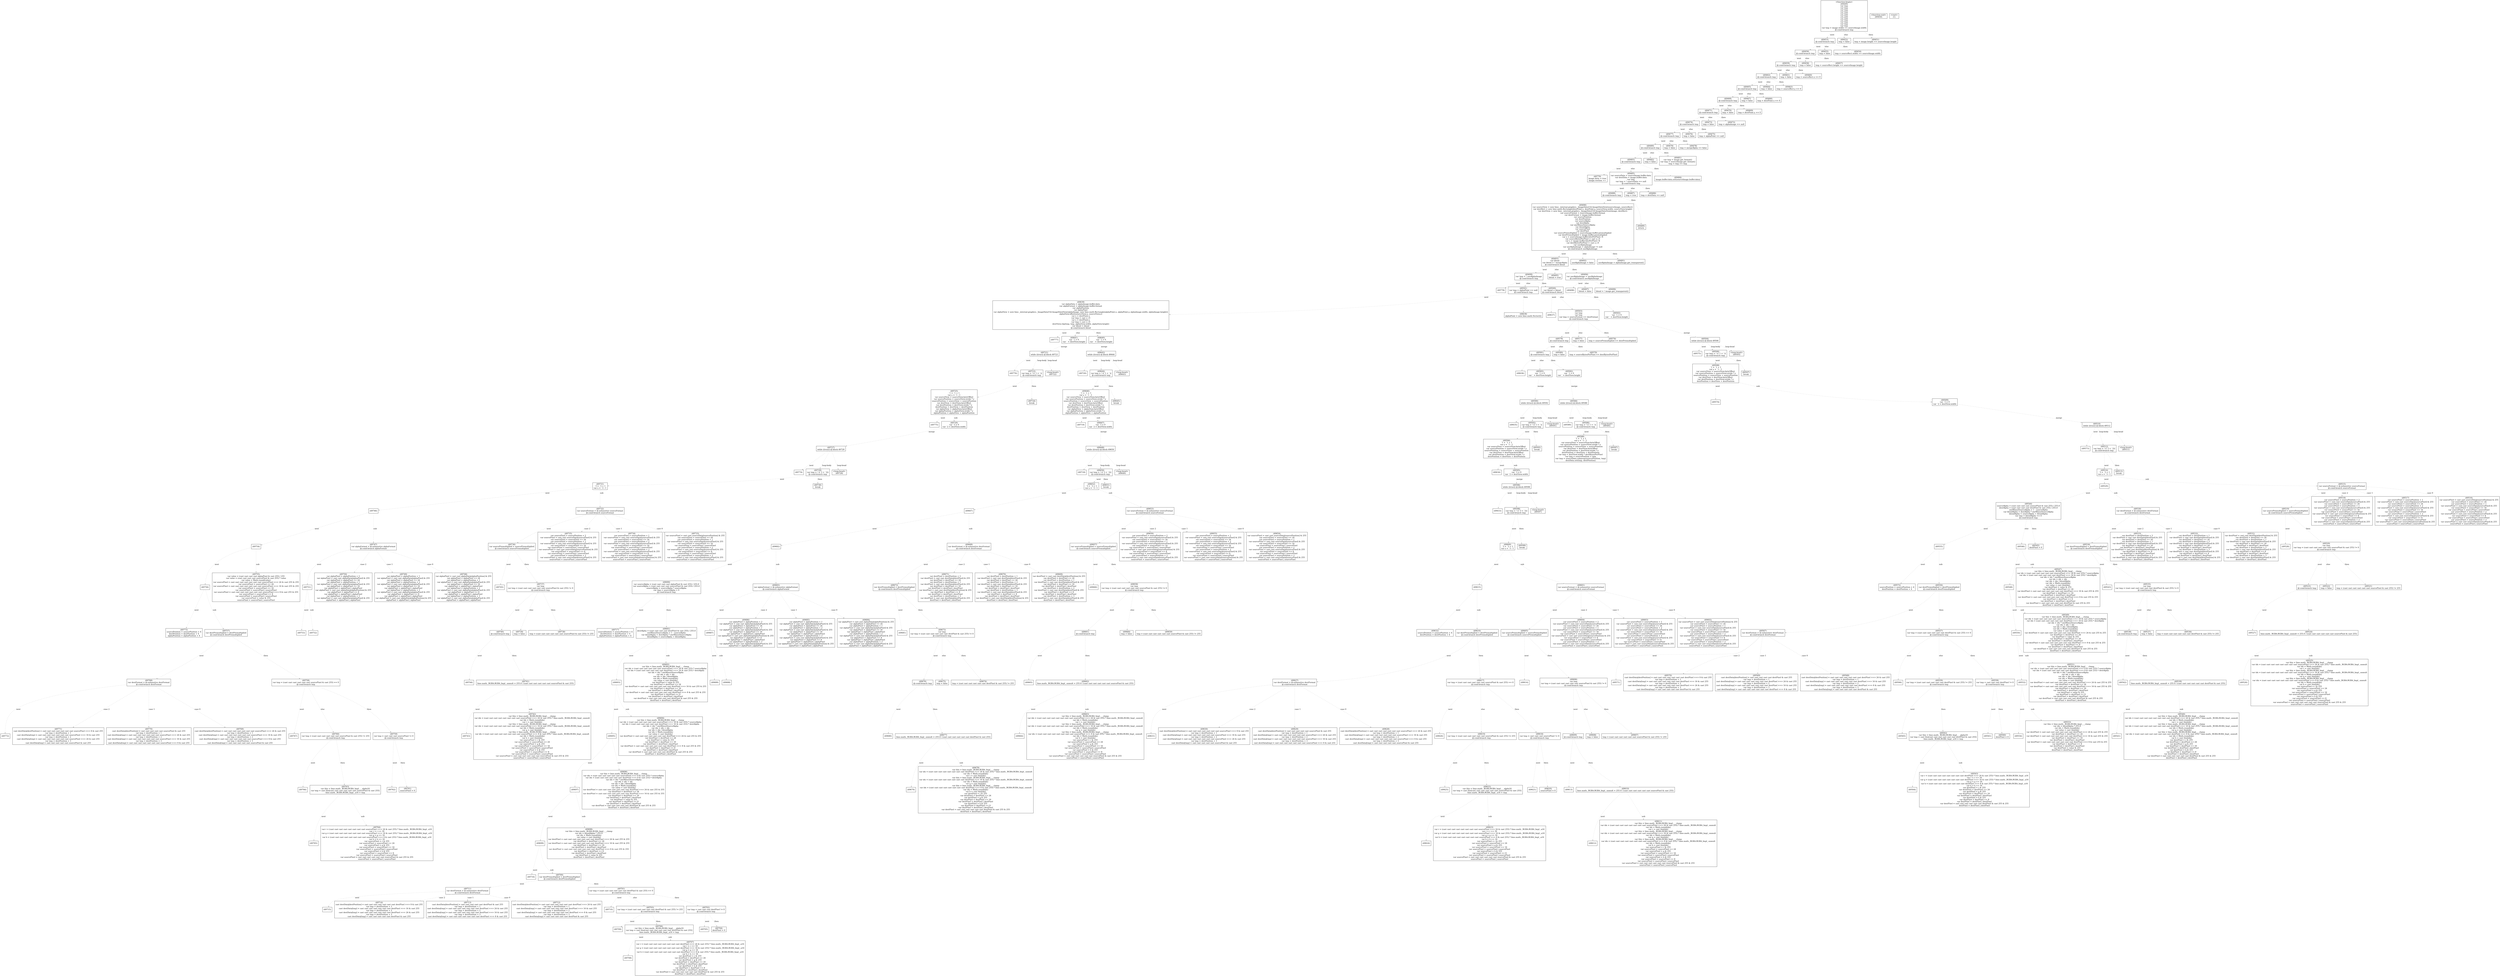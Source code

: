digraph graphname {
n49779 [shape=box,label="(49779)\nimage.dirty = true\nimage.version ++"];
n49778 [shape=box,label="(49778)"];
n49777 [shape=box,label="(49777)"];
n49776 [shape=box,label="(49776)"];
n49775 [shape=box,label="(49775)"];
n49774 [shape=box,label="(49774)"];
n49773 [shape=box,label="(49773)\nsourcePosition = sourcePosition + 4\ndestPosition = destPosition + 4\nalphaPosition = alphaPosition + 4"];
n49772 [shape=box,label="(49772)"];
n49771 [shape=box,label="(49771)\ncast destData[destPosition] = cast cast cast cast cast cast cast sourcePixel >>> 8 & cast 255\nvar tmp = destPosition + 1\ncast destData[tmp] = cast cast cast cast cast cast cast sourcePixel >>> 16 & cast 255\nvar tmp = destPosition + 2\ncast destData[tmp] = cast cast cast cast cast cast cast sourcePixel >>> 24 & cast 255\nvar tmp = destPosition + 3\ncast destData[tmp] = cast cast cast cast cast sourcePixel & cast 255"];
n49770 [shape=box,label="(49770)\ncast destData[destPosition] = cast cast cast cast cast sourcePixel & cast 255\nvar tmp = destPosition + 1\ncast destData[tmp] = cast cast cast cast cast cast cast sourcePixel >>> 24 & cast 255\nvar tmp = destPosition + 2\ncast destData[tmp] = cast cast cast cast cast cast cast sourcePixel >>> 16 & cast 255\nvar tmp = destPosition + 3\ncast destData[tmp] = cast cast cast cast cast cast cast sourcePixel >>> 8 & cast 255"];
n49769 [shape=box,label="(49769)\ncast destData[destPosition] = cast cast cast cast cast cast cast sourcePixel >>> 24 & cast 255\nvar tmp = destPosition + 1\ncast destData[tmp] = cast cast cast cast cast cast cast sourcePixel >>> 16 & cast 255\nvar tmp = destPosition + 2\ncast destData[tmp] = cast cast cast cast cast cast cast sourcePixel >>> 8 & cast 255\nvar tmp = destPosition + 3\ncast destData[tmp] = cast cast cast cast cast sourcePixel & cast 255"];
n49768 [shape=box,label="(49768)\nvar destFormat = @:exhaustive destFormat\n@:cond-branch destFormat"];
n49768 -> n49769[style="dashed",color="gray",label="case 0"];
n49768 -> n49770[style="dashed",color="gray",label="case 1"];
n49768 -> n49771[style="dashed",color="gray",label="case 2"];
n49768 -> n49772[style="dashed",color="gray",label="next"];
n49767 [shape=box,label="(49767)"];
n49766 [shape=box,label="(49766)"];
n49765 [shape=box,label="(49765)"];
n49764 [shape=box,label="(49764)\nvar r = (cast cast cast cast cast cast cast cast sourcePixel >>> 24 & cast 255) * lime.math._RGBA.RGBA_Impl_.a16\nvar r = r >> 16\nvar g = (cast cast cast cast cast cast cast cast sourcePixel >>> 16 & cast 255) * lime.math._RGBA.RGBA_Impl_.a16\nvar g = g >> 16\nvar b = (cast cast cast cast cast cast cast cast sourcePixel >>> 8 & cast 255) * lime.math._RGBA.RGBA_Impl_.a16\nvar b = b >> 16\nvar sourcePixel = r & 255\nvar sourcePixel = sourcePixel << 24\nvar sourcePixel = g & 255\nvar sourcePixel = sourcePixel << 16\nvar sourcePixel = sourcePixel | sourcePixel\nvar sourcePixel = b & 255\nvar sourcePixel = sourcePixel << 8\nvar sourcePixel = sourcePixel | sourcePixel\nvar sourcePixel = cast cast cast cast cast cast sourcePixel & cast 255 & 255\nsourcePixel = sourcePixel | sourcePixel"];
n49763 [shape=box,label="(49763)\nvar this = lime.math._RGBA.RGBA_Impl_.__alpha16\nvar tmp = cast this[cast cast cast cast cast cast sourcePixel & cast 255]\nlime.math._RGBA.RGBA_Impl_.a16 = tmp"];
n49763 -> n49764[style="dashed",color="gray",label="sub"];
n49763 -> n49765[style="dashed",color="gray",label="next"];
n49762 [shape=box,label="(49762)"];
n49761 [shape=box,label="(49761)\nsourcePixel = 0"];
n49760 [shape=box,label="(49760)\nvar tmp = (cast cast cast cast cast cast sourcePixel & cast 255) != 255\n@:cond-branch tmp"];
n49760 -> n49763[style="dashed",color="gray",label="then"];
n49760 -> n49766[style="dashed",color="gray",label="next"];
n49759 [shape=box,label="(49759)\nvar tmp = cast cast cast sourcePixel != 0\n@:cond-branch tmp"];
n49759 -> n49761[style="dashed",color="gray",label="then"];
n49759 -> n49762[style="dashed",color="gray",label="next"];
n49758 [shape=box,label="(49758)\nvar tmp = (cast cast cast cast cast cast sourcePixel & cast 255) == 0\n@:cond-branch tmp"];
n49758 -> n49759[style="dashed",color="gray",label="then"];
n49758 -> n49760[style="dashed",color="gray",label="else"];
n49758 -> n49767[style="dashed",color="gray",label="next"];
n49757 [shape=box,label="(49757)\nvar destPremultiplied = destPremultiplied\n@:cond-branch destPremultiplied"];
n49757 -> n49758[style="dashed",color="gray",label="then"];
n49757 -> n49768[style="dashed",color="gray",label="next"];
n49756 [shape=box,label="(49756)"];
n49756 -> n49757[style="dashed",color="gray",label="sub"];
n49756 -> n49773[style="dashed",color="gray",label="next"];
n49755 [shape=box,label="(49755)\nvar value = (cast cast cast cast alphaPixel & cast 255) / 255\nvar value = (cast cast cast cast sourcePixel & cast 255) * value\nvar value = Math.round(value)\nvar sourcePixel = cast cast cast cast cast cast cast sourcePixel >>> 24 & cast 255 & 255\nvar sourcePixel = sourcePixel << 24\nvar sourcePixel = cast cast cast cast cast cast cast sourcePixel >>> 16 & cast 255 & 255\nvar sourcePixel = sourcePixel << 16\nvar sourcePixel = sourcePixel | sourcePixel\nvar sourcePixel = cast cast cast cast cast cast cast sourcePixel >>> 8 & cast 255 & 255\nvar sourcePixel = sourcePixel << 8\nvar sourcePixel = sourcePixel | sourcePixel\nvar sourcePixel = value & 255\nsourcePixel = sourcePixel | sourcePixel"];
n49754 [shape=box,label="(49754)"];
n49754 -> n49755[style="dashed",color="gray",label="sub"];
n49754 -> n49756[style="dashed",color="gray",label="next"];
n49753 [shape=box,label="(49753)"];
n49752 [shape=box,label="(49752)"];
n49751 [shape=box,label="(49751)"];
n49751 -> n49752[style="dashed",color="gray",label="sub"];
n49751 -> n49753[style="dashed",color="gray",label="next"];
n49750 [shape=box,label="(49750)\nvar alphaPixel = alphaPosition + 2\nvar alphaPixel = cast cast alphaData[alphaPixel] & 255\nvar alphaPixel = alphaPixel << 24\nvar alphaPixel = alphaPosition + 1\nvar alphaPixel = cast cast alphaData[alphaPixel] & 255\nvar alphaPixel = alphaPixel << 16\nvar alphaPixel = alphaPixel | alphaPixel\nvar alphaPixel = cast cast alphaData[alphaPosition] & 255\nvar alphaPixel = alphaPixel << 8\nvar alphaPixel = alphaPixel | alphaPixel\nvar alphaPixel = alphaPosition + 3\nvar alphaPixel = cast cast alphaData[alphaPixel] & 255\nalphaPixel = alphaPixel | alphaPixel"];
n49749 [shape=box,label="(49749)\nvar alphaPixel = alphaPosition + 1\nvar alphaPixel = cast cast alphaData[alphaPixel] & 255\nvar alphaPixel = alphaPixel << 24\nvar alphaPixel = alphaPosition + 2\nvar alphaPixel = cast cast alphaData[alphaPixel] & 255\nvar alphaPixel = alphaPixel << 16\nvar alphaPixel = alphaPixel | alphaPixel\nvar alphaPixel = alphaPosition + 3\nvar alphaPixel = cast cast alphaData[alphaPixel] & 255\nvar alphaPixel = alphaPixel << 8\nvar alphaPixel = alphaPixel | alphaPixel\nvar alphaPixel = cast cast alphaData[alphaPosition] & 255\nalphaPixel = alphaPixel | alphaPixel"];
n49748 [shape=box,label="(49748)\nvar alphaPixel = cast cast alphaData[alphaPosition] & 255\nvar alphaPixel = alphaPixel << 24\nvar alphaPixel = alphaPosition + 1\nvar alphaPixel = cast cast alphaData[alphaPixel] & 255\nvar alphaPixel = alphaPixel << 16\nvar alphaPixel = alphaPixel | alphaPixel\nvar alphaPixel = alphaPosition + 2\nvar alphaPixel = cast cast alphaData[alphaPixel] & 255\nvar alphaPixel = alphaPixel << 8\nvar alphaPixel = alphaPixel | alphaPixel\nvar alphaPixel = alphaPosition + 3\nvar alphaPixel = cast cast alphaData[alphaPixel] & 255\nalphaPixel = alphaPixel | alphaPixel"];
n49747 [shape=box,label="(49747)\nvar alphaFormat = @:exhaustive alphaFormat\n@:cond-branch alphaFormat"];
n49747 -> n49748[style="dashed",color="gray",label="case 0"];
n49747 -> n49749[style="dashed",color="gray",label="case 1"];
n49747 -> n49750[style="dashed",color="gray",label="case 2"];
n49747 -> n49751[style="dashed",color="gray",label="next"];
n49746 [shape=box,label="(49746)"];
n49746 -> n49747[style="dashed",color="gray",label="sub"];
n49746 -> n49754[style="dashed",color="gray",label="next"];
n49745 [shape=box,label="(49745)"];
n49744 [shape=box,label="(49744)"];
n49743 [shape=box,label="(49743)"];
n49742 [shape=box,label="(49742)\nvar this = lime.math._RGBA.RGBA_Impl_.__clamp\nvar idx = (cast cast cast cast cast cast cast cast sourcePixel >>> 24 & cast 255) * lime.math._RGBA.RGBA_Impl_.unmult\nvar idx = Math.round(idx)\nvar r = cast this[idx]\nvar this = lime.math._RGBA.RGBA_Impl_.__clamp\nvar idx = (cast cast cast cast cast cast cast cast sourcePixel >>> 16 & cast 255) * lime.math._RGBA.RGBA_Impl_.unmult\nvar idx = Math.round(idx)\nvar g = cast this[idx]\nvar this = lime.math._RGBA.RGBA_Impl_.__clamp\nvar idx = (cast cast cast cast cast cast cast cast sourcePixel >>> 8 & cast 255) * lime.math._RGBA.RGBA_Impl_.unmult\nvar idx = Math.round(idx)\nvar b = cast this[idx]\nvar sourcePixel = r & 255\nvar sourcePixel = sourcePixel << 24\nvar sourcePixel = g & 255\nvar sourcePixel = sourcePixel << 16\nvar sourcePixel = sourcePixel | sourcePixel\nvar sourcePixel = b & 255\nvar sourcePixel = sourcePixel << 8\nvar sourcePixel = sourcePixel | sourcePixel\nvar sourcePixel = cast cast cast cast cast cast sourcePixel & cast 255 & 255\nsourcePixel = sourcePixel | sourcePixel"];
n49741 [shape=box,label="(49741)\nlime.math._RGBA.RGBA_Impl_.unmult = 255.0 / (cast cast cast cast cast cast sourcePixel & cast 255)"];
n49741 -> n49742[style="dashed",color="gray",label="sub"];
n49741 -> n49743[style="dashed",color="gray",label="next"];
n49740 [shape=box,label="(49740)\n@:cond-branch tmp"];
n49740 -> n49741[style="dashed",color="gray",label="then"];
n49740 -> n49744[style="dashed",color="gray",label="next"];
n49739 [shape=box,label="(49739)\ntmp = false"];
n49738 [shape=box,label="(49738)\ntmp = (cast cast cast cast cast cast sourcePixel & cast 255) != 255"];
n49737 [shape=box,label="(49737)\nvar tmp\nvar tmp = (cast cast cast cast cast cast sourcePixel & cast 255) != 0\n@:cond-branch tmp"];
n49737 -> n49738[style="dashed",color="gray",label="then"];
n49737 -> n49739[style="dashed",color="gray",label="else"];
n49737 -> n49740[style="dashed",color="gray",label="next"];
n49736 [shape=box,label="(49736)\nvar sourcePremultiplied = sourcePremultiplied\n@:cond-branch sourcePremultiplied"];
n49736 -> n49737[style="dashed",color="gray",label="then"];
n49736 -> n49745[style="dashed",color="gray",label="next"];
n49735 [shape=box,label="(49735)\nvar sourcePixel = sourcePosition + 2\nvar sourcePixel = cast cast sourceData[sourcePixel] & 255\nvar sourcePixel = sourcePixel << 24\nvar sourcePixel = sourcePosition + 1\nvar sourcePixel = cast cast sourceData[sourcePixel] & 255\nvar sourcePixel = sourcePixel << 16\nvar sourcePixel = sourcePixel | sourcePixel\nvar sourcePixel = cast cast sourceData[sourcePosition] & 255\nvar sourcePixel = sourcePixel << 8\nvar sourcePixel = sourcePixel | sourcePixel\nvar sourcePixel = sourcePosition + 3\nvar sourcePixel = cast cast sourceData[sourcePixel] & 255\nsourcePixel = sourcePixel | sourcePixel"];
n49734 [shape=box,label="(49734)\nvar sourcePixel = sourcePosition + 1\nvar sourcePixel = cast cast sourceData[sourcePixel] & 255\nvar sourcePixel = sourcePixel << 24\nvar sourcePixel = sourcePosition + 2\nvar sourcePixel = cast cast sourceData[sourcePixel] & 255\nvar sourcePixel = sourcePixel << 16\nvar sourcePixel = sourcePixel | sourcePixel\nvar sourcePixel = sourcePosition + 3\nvar sourcePixel = cast cast sourceData[sourcePixel] & 255\nvar sourcePixel = sourcePixel << 8\nvar sourcePixel = sourcePixel | sourcePixel\nvar sourcePixel = cast cast sourceData[sourcePosition] & 255\nsourcePixel = sourcePixel | sourcePixel"];
n49733 [shape=box,label="(49733)\nvar sourcePixel = cast cast sourceData[sourcePosition] & 255\nvar sourcePixel = sourcePixel << 24\nvar sourcePixel = sourcePosition + 1\nvar sourcePixel = cast cast sourceData[sourcePixel] & 255\nvar sourcePixel = sourcePixel << 16\nvar sourcePixel = sourcePixel | sourcePixel\nvar sourcePixel = sourcePosition + 2\nvar sourcePixel = cast cast sourceData[sourcePixel] & 255\nvar sourcePixel = sourcePixel << 8\nvar sourcePixel = sourcePixel | sourcePixel\nvar sourcePixel = sourcePosition + 3\nvar sourcePixel = cast cast sourceData[sourcePixel] & 255\nsourcePixel = sourcePixel | sourcePixel"];
n49732 [shape=box,label="(49732)\nvar sourceFormat = @:exhaustive sourceFormat\n@:cond-branch sourceFormat"];
n49732 -> n49733[style="dashed",color="gray",label="case 0"];
n49732 -> n49734[style="dashed",color="gray",label="case 1"];
n49732 -> n49735[style="dashed",color="gray",label="case 2"];
n49732 -> n49736[style="dashed",color="gray",label="next"];
n49731 [shape=box,label="(49731)\n`3 = `3 + 1\nvar x = `3 - 1"];
n49731 -> n49732[style="dashed",color="gray",label="sub"];
n49731 -> n49746[style="dashed",color="gray",label="next"];
n49730 [shape=box,label="(49730)\nbreak"];
n49729 [shape=box,label="(49729)\nvar tmp = ! ((`3 < `2))\n@:cond-branch tmp"];
n49729 -> n49730[style="dashed",color="gray",label="then"];
n49729 -> n49731[style="dashed",color="gray",label="next"];
n49728 [shape=box,label="<loop-head>
(49728)"];
n49727 [shape=box,label="(49727)\nwhile ((true)) @:block 49729"];
n49727 -> n49728[style="dashed",color="gray",label="loop-head"];
n49727 -> n49729[style="dashed",color="gray",label="loop-body"];
n49727 -> n49774[style="dashed",color="gray",label="next"];
n49726 [shape=box,label="(49726)\nvar `3 = 0\nvar `2 = destView.width"];
n49726 -> n49727[style="dashed",color="gray",label="merge"];
n49725 [shape=box,label="(49725)\n`1 = `1 + 1\nvar y = `1 - 1\nvar sourceView = sourceView.byteOffset\nvar sourcePosition = sourceView.stride * y\nsourcePosition = sourceView + sourcePosition\nvar destView = destView.byteOffset\nvar destPosition = destView.stride * y\ndestPosition = destView + destPosition\nvar alphaView = alphaView.byteOffset\nvar alphaPosition = alphaView.stride * y\nalphaPosition = alphaView + alphaPosition"];
n49725 -> n49726[style="dashed",color="gray",label="sub"];
n49725 -> n49775[style="dashed",color="gray",label="next"];
n49724 [shape=box,label="(49724)\nbreak"];
n49723 [shape=box,label="(49723)\nvar tmp = ! ((`1 < `))\n@:cond-branch tmp"];
n49723 -> n49724[style="dashed",color="gray",label="then"];
n49723 -> n49725[style="dashed",color="gray",label="next"];
n49722 [shape=box,label="<loop-head>
(49722)"];
n49721 [shape=box,label="(49721)\nwhile ((true)) @:block 49723"];
n49721 -> n49722[style="dashed",color="gray",label="loop-head"];
n49721 -> n49723[style="dashed",color="gray",label="loop-body"];
n49721 -> n49776[style="dashed",color="gray",label="next"];
n49720 [shape=box,label="(49720)"];
n49719 [shape=box,label="(49719)"];
n49718 [shape=box,label="(49718)"];
n49717 [shape=box,label="(49717)\nsourcePosition = sourcePosition + 4\ndestPosition = destPosition + 4\nalphaPosition = alphaPosition + 4"];
n49716 [shape=box,label="(49716)"];
n49715 [shape=box,label="(49715)"];
n49714 [shape=box,label="(49714)\ncast destData[destPosition] = cast cast cast cast cast cast cast destPixel >>> 8 & cast 255\nvar tmp = destPosition + 1\ncast destData[tmp] = cast cast cast cast cast cast cast destPixel >>> 16 & cast 255\nvar tmp = destPosition + 2\ncast destData[tmp] = cast cast cast cast cast cast cast destPixel >>> 24 & cast 255\nvar tmp = destPosition + 3\ncast destData[tmp] = cast cast cast cast cast destPixel & cast 255"];
n49713 [shape=box,label="(49713)\ncast destData[destPosition] = cast cast cast cast cast destPixel & cast 255\nvar tmp = destPosition + 1\ncast destData[tmp] = cast cast cast cast cast cast cast destPixel >>> 24 & cast 255\nvar tmp = destPosition + 2\ncast destData[tmp] = cast cast cast cast cast cast cast destPixel >>> 16 & cast 255\nvar tmp = destPosition + 3\ncast destData[tmp] = cast cast cast cast cast cast cast destPixel >>> 8 & cast 255"];
n49712 [shape=box,label="(49712)\ncast destData[destPosition] = cast cast cast cast cast cast cast destPixel >>> 24 & cast 255\nvar tmp = destPosition + 1\ncast destData[tmp] = cast cast cast cast cast cast cast destPixel >>> 16 & cast 255\nvar tmp = destPosition + 2\ncast destData[tmp] = cast cast cast cast cast cast cast destPixel >>> 8 & cast 255\nvar tmp = destPosition + 3\ncast destData[tmp] = cast cast cast cast cast destPixel & cast 255"];
n49711 [shape=box,label="(49711)\nvar destFormat = @:exhaustive destFormat\n@:cond-branch destFormat"];
n49711 -> n49712[style="dashed",color="gray",label="case 0"];
n49711 -> n49713[style="dashed",color="gray",label="case 1"];
n49711 -> n49714[style="dashed",color="gray",label="case 2"];
n49711 -> n49715[style="dashed",color="gray",label="next"];
n49710 [shape=box,label="(49710)"];
n49709 [shape=box,label="(49709)"];
n49708 [shape=box,label="(49708)"];
n49707 [shape=box,label="(49707)\nvar r = (cast cast cast cast cast cast cast cast destPixel >>> 24 & cast 255) * lime.math._RGBA.RGBA_Impl_.a16\nvar r = r >> 16\nvar g = (cast cast cast cast cast cast cast cast destPixel >>> 16 & cast 255) * lime.math._RGBA.RGBA_Impl_.a16\nvar g = g >> 16\nvar b = (cast cast cast cast cast cast cast cast destPixel >>> 8 & cast 255) * lime.math._RGBA.RGBA_Impl_.a16\nvar b = b >> 16\nvar destPixel = r & 255\nvar destPixel = destPixel << 24\nvar destPixel = g & 255\nvar destPixel = destPixel << 16\nvar destPixel = destPixel | destPixel\nvar destPixel = b & 255\nvar destPixel = destPixel << 8\nvar destPixel = destPixel | destPixel\nvar destPixel = cast cast cast cast cast cast destPixel & cast 255 & 255\ndestPixel = destPixel | destPixel"];
n49706 [shape=box,label="(49706)\nvar this = lime.math._RGBA.RGBA_Impl_.__alpha16\nvar tmp = cast this[cast cast cast cast cast cast destPixel & cast 255]\nlime.math._RGBA.RGBA_Impl_.a16 = tmp"];
n49706 -> n49707[style="dashed",color="gray",label="sub"];
n49706 -> n49708[style="dashed",color="gray",label="next"];
n49705 [shape=box,label="(49705)"];
n49704 [shape=box,label="(49704)\ndestPixel = 0"];
n49703 [shape=box,label="(49703)\nvar tmp = (cast cast cast cast cast cast destPixel & cast 255) != 255\n@:cond-branch tmp"];
n49703 -> n49706[style="dashed",color="gray",label="then"];
n49703 -> n49709[style="dashed",color="gray",label="next"];
n49702 [shape=box,label="(49702)\nvar tmp = cast cast cast destPixel != 0\n@:cond-branch tmp"];
n49702 -> n49704[style="dashed",color="gray",label="then"];
n49702 -> n49705[style="dashed",color="gray",label="next"];
n49701 [shape=box,label="(49701)\nvar tmp = (cast cast cast cast cast cast destPixel & cast 255) == 0\n@:cond-branch tmp"];
n49701 -> n49702[style="dashed",color="gray",label="then"];
n49701 -> n49703[style="dashed",color="gray",label="else"];
n49701 -> n49710[style="dashed",color="gray",label="next"];
n49700 [shape=box,label="(49700)\nvar destPremultiplied = destPremultiplied\n@:cond-branch destPremultiplied"];
n49700 -> n49701[style="dashed",color="gray",label="then"];
n49700 -> n49711[style="dashed",color="gray",label="next"];
n49699 [shape=box,label="(49699)"];
n49699 -> n49700[style="dashed",color="gray",label="sub"];
n49699 -> n49716[style="dashed",color="gray",label="next"];
n49698 [shape=box,label="(49698)\nvar this = lime.math._RGBA.RGBA_Impl_.__clamp\nvar idx = blendAlpha * 255.0\nvar idx = Math.round(idx)\nvar value = cast this[idx]\nvar destPixel = cast cast cast cast cast cast cast destPixel >>> 24 & cast 255 & 255\nvar destPixel = destPixel << 24\nvar destPixel = cast cast cast cast cast cast cast destPixel >>> 16 & cast 255 & 255\nvar destPixel = destPixel << 16\nvar destPixel = destPixel | destPixel\nvar destPixel = cast cast cast cast cast cast cast destPixel >>> 8 & cast 255 & 255\nvar destPixel = destPixel << 8\nvar destPixel = destPixel | destPixel\nvar destPixel = value & 255\ndestPixel = destPixel | destPixel"];
n49697 [shape=box,label="(49697)"];
n49697 -> n49698[style="dashed",color="gray",label="sub"];
n49697 -> n49699[style="dashed",color="gray",label="next"];
n49696 [shape=box,label="(49696)\nvar this = lime.math._RGBA.RGBA_Impl_.__clamp\nvar idx = (cast cast cast cast cast cast sourcePixel >>> 8 & cast 255) * sourceAlpha\nvar idx = (cast cast cast cast cast cast destPixel >>> 8 & cast 255) * destAlpha\nvar idx = idx * oneMinusSourceAlpha\nvar idx = idx + idx\nvar idx = idx / blendAlpha\nvar idx = Math.round(idx)\nvar value = cast this[idx]\nvar destPixel = cast cast cast cast cast cast cast destPixel >>> 24 & cast 255 & 255\nvar destPixel = destPixel << 24\nvar destPixel = cast cast cast cast cast cast cast destPixel >>> 16 & cast 255 & 255\nvar destPixel = destPixel << 16\nvar destPixel = destPixel | destPixel\nvar destPixel = value & 255\nvar destPixel = destPixel << 8\nvar destPixel = destPixel | destPixel\nvar destPixel = cast cast cast cast cast destPixel & cast 255 & 255\ndestPixel = destPixel | destPixel"];
n49695 [shape=box,label="(49695)"];
n49695 -> n49696[style="dashed",color="gray",label="sub"];
n49695 -> n49697[style="dashed",color="gray",label="next"];
n49694 [shape=box,label="(49694)\nvar this = lime.math._RGBA.RGBA_Impl_.__clamp\nvar idx = (cast cast cast cast cast cast sourcePixel >>> 16 & cast 255) * sourceAlpha\nvar idx = (cast cast cast cast cast cast destPixel >>> 16 & cast 255) * destAlpha\nvar idx = idx * oneMinusSourceAlpha\nvar idx = idx + idx\nvar idx = idx / blendAlpha\nvar idx = Math.round(idx)\nvar value = cast this[idx]\nvar destPixel = cast cast cast cast cast cast cast destPixel >>> 24 & cast 255 & 255\nvar destPixel = destPixel << 24\nvar destPixel = value & 255\nvar destPixel = destPixel << 16\nvar destPixel = destPixel | destPixel\nvar destPixel = cast cast cast cast cast cast cast destPixel >>> 8 & cast 255 & 255\nvar destPixel = destPixel << 8\nvar destPixel = destPixel | destPixel\nvar destPixel = cast cast cast cast cast destPixel & cast 255 & 255\ndestPixel = destPixel | destPixel"];
n49693 [shape=box,label="(49693)"];
n49693 -> n49694[style="dashed",color="gray",label="sub"];
n49693 -> n49695[style="dashed",color="gray",label="next"];
n49692 [shape=box,label="(49692)\nvar this = lime.math._RGBA.RGBA_Impl_.__clamp\nvar idx = (cast cast cast cast cast cast sourcePixel >>> 24 & cast 255) * sourceAlpha\nvar idx = (cast cast cast cast cast cast destPixel >>> 24 & cast 255) * destAlpha\nvar idx = idx * oneMinusSourceAlpha\nvar idx = idx + idx\nvar idx = idx / blendAlpha\nvar idx = Math.round(idx)\nvar value = cast this[idx]\nvar destPixel = value & 255\nvar destPixel = destPixel << 24\nvar destPixel = cast cast cast cast cast cast cast destPixel >>> 16 & cast 255 & 255\nvar destPixel = destPixel << 16\nvar destPixel = destPixel | destPixel\nvar destPixel = cast cast cast cast cast cast cast destPixel >>> 8 & cast 255 & 255\nvar destPixel = destPixel << 8\nvar destPixel = destPixel | destPixel\nvar destPixel = cast cast cast cast cast destPixel & cast 255 & 255\ndestPixel = destPixel | destPixel"];
n49691 [shape=box,label="(49691)\ndestAlpha = (cast cast cast cast destPixel & cast 255) / 255.0\noneMinusSourceAlpha = 1 - sourceAlpha\nvar blendAlpha = destAlpha * oneMinusSourceAlpha\nblendAlpha = sourceAlpha + blendAlpha"];
n49691 -> n49692[style="dashed",color="gray",label="sub"];
n49691 -> n49693[style="dashed",color="gray",label="next"];
n49690 [shape=box,label="(49690)\nvar sourceAlpha = (cast cast cast cast alphaPixel & cast 255) / 255.0\nvar sourceAlpha = (cast cast cast cast sourcePixel & cast 255) / 255.0\nsourceAlpha = sourceAlpha * sourceAlpha\nvar tmp = sourceAlpha > 0\n@:cond-branch tmp"];
n49690 -> n49691[style="dashed",color="gray",label="then"];
n49690 -> n49717[style="dashed",color="gray",label="next"];
n49689 [shape=box,label="(49689)"];
n49688 [shape=box,label="(49688)"];
n49687 [shape=box,label="(49687)"];
n49687 -> n49688[style="dashed",color="gray",label="sub"];
n49687 -> n49689[style="dashed",color="gray",label="next"];
n49686 [shape=box,label="(49686)\nvar alphaPixel = alphaPosition + 2\nvar alphaPixel = cast cast alphaData[alphaPixel] & 255\nvar alphaPixel = alphaPixel << 24\nvar alphaPixel = alphaPosition + 1\nvar alphaPixel = cast cast alphaData[alphaPixel] & 255\nvar alphaPixel = alphaPixel << 16\nvar alphaPixel = alphaPixel | alphaPixel\nvar alphaPixel = cast cast alphaData[alphaPosition] & 255\nvar alphaPixel = alphaPixel << 8\nvar alphaPixel = alphaPixel | alphaPixel\nvar alphaPixel = alphaPosition + 3\nvar alphaPixel = cast cast alphaData[alphaPixel] & 255\nalphaPixel = alphaPixel | alphaPixel"];
n49685 [shape=box,label="(49685)\nvar alphaPixel = alphaPosition + 1\nvar alphaPixel = cast cast alphaData[alphaPixel] & 255\nvar alphaPixel = alphaPixel << 24\nvar alphaPixel = alphaPosition + 2\nvar alphaPixel = cast cast alphaData[alphaPixel] & 255\nvar alphaPixel = alphaPixel << 16\nvar alphaPixel = alphaPixel | alphaPixel\nvar alphaPixel = alphaPosition + 3\nvar alphaPixel = cast cast alphaData[alphaPixel] & 255\nvar alphaPixel = alphaPixel << 8\nvar alphaPixel = alphaPixel | alphaPixel\nvar alphaPixel = cast cast alphaData[alphaPosition] & 255\nalphaPixel = alphaPixel | alphaPixel"];
n49684 [shape=box,label="(49684)\nvar alphaPixel = cast cast alphaData[alphaPosition] & 255\nvar alphaPixel = alphaPixel << 24\nvar alphaPixel = alphaPosition + 1\nvar alphaPixel = cast cast alphaData[alphaPixel] & 255\nvar alphaPixel = alphaPixel << 16\nvar alphaPixel = alphaPixel | alphaPixel\nvar alphaPixel = alphaPosition + 2\nvar alphaPixel = cast cast alphaData[alphaPixel] & 255\nvar alphaPixel = alphaPixel << 8\nvar alphaPixel = alphaPixel | alphaPixel\nvar alphaPixel = alphaPosition + 3\nvar alphaPixel = cast cast alphaData[alphaPixel] & 255\nalphaPixel = alphaPixel | alphaPixel"];
n49683 [shape=box,label="(49683)\nvar alphaFormat = @:exhaustive alphaFormat\n@:cond-branch alphaFormat"];
n49683 -> n49684[style="dashed",color="gray",label="case 0"];
n49683 -> n49685[style="dashed",color="gray",label="case 1"];
n49683 -> n49686[style="dashed",color="gray",label="case 2"];
n49683 -> n49687[style="dashed",color="gray",label="next"];
n49682 [shape=box,label="(49682)"];
n49682 -> n49683[style="dashed",color="gray",label="sub"];
n49682 -> n49690[style="dashed",color="gray",label="next"];
n49681 [shape=box,label="(49681)"];
n49680 [shape=box,label="(49680)"];
n49679 [shape=box,label="(49679)"];
n49678 [shape=box,label="(49678)\nvar this = lime.math._RGBA.RGBA_Impl_.__clamp\nvar idx = (cast cast cast cast cast cast cast cast destPixel >>> 24 & cast 255) * lime.math._RGBA.RGBA_Impl_.unmult\nvar idx = Math.round(idx)\nvar r = cast this[idx]\nvar this = lime.math._RGBA.RGBA_Impl_.__clamp\nvar idx = (cast cast cast cast cast cast cast cast destPixel >>> 16 & cast 255) * lime.math._RGBA.RGBA_Impl_.unmult\nvar idx = Math.round(idx)\nvar g = cast this[idx]\nvar this = lime.math._RGBA.RGBA_Impl_.__clamp\nvar idx = (cast cast cast cast cast cast cast cast destPixel >>> 8 & cast 255) * lime.math._RGBA.RGBA_Impl_.unmult\nvar idx = Math.round(idx)\nvar b = cast this[idx]\nvar destPixel = r & 255\nvar destPixel = destPixel << 24\nvar destPixel = g & 255\nvar destPixel = destPixel << 16\nvar destPixel = destPixel | destPixel\nvar destPixel = b & 255\nvar destPixel = destPixel << 8\nvar destPixel = destPixel | destPixel\nvar destPixel = cast cast cast cast cast cast destPixel & cast 255 & 255\ndestPixel = destPixel | destPixel"];
n49677 [shape=box,label="(49677)\nlime.math._RGBA.RGBA_Impl_.unmult = 255.0 / (cast cast cast cast cast cast destPixel & cast 255)"];
n49677 -> n49678[style="dashed",color="gray",label="sub"];
n49677 -> n49679[style="dashed",color="gray",label="next"];
n49676 [shape=box,label="(49676)\n@:cond-branch tmp"];
n49676 -> n49677[style="dashed",color="gray",label="then"];
n49676 -> n49680[style="dashed",color="gray",label="next"];
n49675 [shape=box,label="(49675)\ntmp = false"];
n49674 [shape=box,label="(49674)\ntmp = (cast cast cast cast cast cast destPixel & cast 255) != 255"];
n49673 [shape=box,label="(49673)\nvar tmp\nvar tmp = (cast cast cast cast cast cast destPixel & cast 255) != 0\n@:cond-branch tmp"];
n49673 -> n49674[style="dashed",color="gray",label="then"];
n49673 -> n49675[style="dashed",color="gray",label="else"];
n49673 -> n49676[style="dashed",color="gray",label="next"];
n49672 [shape=box,label="(49672)\nvar destPremultiplied = destPremultiplied\n@:cond-branch destPremultiplied"];
n49672 -> n49673[style="dashed",color="gray",label="then"];
n49672 -> n49681[style="dashed",color="gray",label="next"];
n49671 [shape=box,label="(49671)\nvar destPixel = destPosition + 2\nvar destPixel = cast cast destData[destPixel] & 255\nvar destPixel = destPixel << 24\nvar destPixel = destPosition + 1\nvar destPixel = cast cast destData[destPixel] & 255\nvar destPixel = destPixel << 16\nvar destPixel = destPixel | destPixel\nvar destPixel = cast cast destData[destPosition] & 255\nvar destPixel = destPixel << 8\nvar destPixel = destPixel | destPixel\nvar destPixel = destPosition + 3\nvar destPixel = cast cast destData[destPixel] & 255\ndestPixel = destPixel | destPixel"];
n49670 [shape=box,label="(49670)\nvar destPixel = destPosition + 1\nvar destPixel = cast cast destData[destPixel] & 255\nvar destPixel = destPixel << 24\nvar destPixel = destPosition + 2\nvar destPixel = cast cast destData[destPixel] & 255\nvar destPixel = destPixel << 16\nvar destPixel = destPixel | destPixel\nvar destPixel = destPosition + 3\nvar destPixel = cast cast destData[destPixel] & 255\nvar destPixel = destPixel << 8\nvar destPixel = destPixel | destPixel\nvar destPixel = cast cast destData[destPosition] & 255\ndestPixel = destPixel | destPixel"];
n49669 [shape=box,label="(49669)\nvar destPixel = cast cast destData[destPosition] & 255\nvar destPixel = destPixel << 24\nvar destPixel = destPosition + 1\nvar destPixel = cast cast destData[destPixel] & 255\nvar destPixel = destPixel << 16\nvar destPixel = destPixel | destPixel\nvar destPixel = destPosition + 2\nvar destPixel = cast cast destData[destPixel] & 255\nvar destPixel = destPixel << 8\nvar destPixel = destPixel | destPixel\nvar destPixel = destPosition + 3\nvar destPixel = cast cast destData[destPixel] & 255\ndestPixel = destPixel | destPixel"];
n49668 [shape=box,label="(49668)\nvar destFormat = @:exhaustive destFormat\n@:cond-branch destFormat"];
n49668 -> n49669[style="dashed",color="gray",label="case 0"];
n49668 -> n49670[style="dashed",color="gray",label="case 1"];
n49668 -> n49671[style="dashed",color="gray",label="case 2"];
n49668 -> n49672[style="dashed",color="gray",label="next"];
n49667 [shape=box,label="(49667)"];
n49667 -> n49668[style="dashed",color="gray",label="sub"];
n49667 -> n49682[style="dashed",color="gray",label="next"];
n49666 [shape=box,label="(49666)"];
n49665 [shape=box,label="(49665)"];
n49664 [shape=box,label="(49664)"];
n49663 [shape=box,label="(49663)\nvar this = lime.math._RGBA.RGBA_Impl_.__clamp\nvar idx = (cast cast cast cast cast cast cast cast sourcePixel >>> 24 & cast 255) * lime.math._RGBA.RGBA_Impl_.unmult\nvar idx = Math.round(idx)\nvar r = cast this[idx]\nvar this = lime.math._RGBA.RGBA_Impl_.__clamp\nvar idx = (cast cast cast cast cast cast cast cast sourcePixel >>> 16 & cast 255) * lime.math._RGBA.RGBA_Impl_.unmult\nvar idx = Math.round(idx)\nvar g = cast this[idx]\nvar this = lime.math._RGBA.RGBA_Impl_.__clamp\nvar idx = (cast cast cast cast cast cast cast cast sourcePixel >>> 8 & cast 255) * lime.math._RGBA.RGBA_Impl_.unmult\nvar idx = Math.round(idx)\nvar b = cast this[idx]\nvar sourcePixel = r & 255\nvar sourcePixel = sourcePixel << 24\nvar sourcePixel = g & 255\nvar sourcePixel = sourcePixel << 16\nvar sourcePixel = sourcePixel | sourcePixel\nvar sourcePixel = b & 255\nvar sourcePixel = sourcePixel << 8\nvar sourcePixel = sourcePixel | sourcePixel\nvar sourcePixel = cast cast cast cast cast cast sourcePixel & cast 255 & 255\nsourcePixel = sourcePixel | sourcePixel"];
n49662 [shape=box,label="(49662)\nlime.math._RGBA.RGBA_Impl_.unmult = 255.0 / (cast cast cast cast cast cast sourcePixel & cast 255)"];
n49662 -> n49663[style="dashed",color="gray",label="sub"];
n49662 -> n49664[style="dashed",color="gray",label="next"];
n49661 [shape=box,label="(49661)\n@:cond-branch tmp"];
n49661 -> n49662[style="dashed",color="gray",label="then"];
n49661 -> n49665[style="dashed",color="gray",label="next"];
n49660 [shape=box,label="(49660)\ntmp = false"];
n49659 [shape=box,label="(49659)\ntmp = (cast cast cast cast cast cast sourcePixel & cast 255) != 255"];
n49658 [shape=box,label="(49658)\nvar tmp\nvar tmp = (cast cast cast cast cast cast sourcePixel & cast 255) != 0\n@:cond-branch tmp"];
n49658 -> n49659[style="dashed",color="gray",label="then"];
n49658 -> n49660[style="dashed",color="gray",label="else"];
n49658 -> n49661[style="dashed",color="gray",label="next"];
n49657 [shape=box,label="(49657)\nvar sourcePremultiplied = sourcePremultiplied\n@:cond-branch sourcePremultiplied"];
n49657 -> n49658[style="dashed",color="gray",label="then"];
n49657 -> n49666[style="dashed",color="gray",label="next"];
n49656 [shape=box,label="(49656)\nvar sourcePixel = sourcePosition + 2\nvar sourcePixel = cast cast sourceData[sourcePixel] & 255\nvar sourcePixel = sourcePixel << 24\nvar sourcePixel = sourcePosition + 1\nvar sourcePixel = cast cast sourceData[sourcePixel] & 255\nvar sourcePixel = sourcePixel << 16\nvar sourcePixel = sourcePixel | sourcePixel\nvar sourcePixel = cast cast sourceData[sourcePosition] & 255\nvar sourcePixel = sourcePixel << 8\nvar sourcePixel = sourcePixel | sourcePixel\nvar sourcePixel = sourcePosition + 3\nvar sourcePixel = cast cast sourceData[sourcePixel] & 255\nsourcePixel = sourcePixel | sourcePixel"];
n49655 [shape=box,label="(49655)\nvar sourcePixel = sourcePosition + 1\nvar sourcePixel = cast cast sourceData[sourcePixel] & 255\nvar sourcePixel = sourcePixel << 24\nvar sourcePixel = sourcePosition + 2\nvar sourcePixel = cast cast sourceData[sourcePixel] & 255\nvar sourcePixel = sourcePixel << 16\nvar sourcePixel = sourcePixel | sourcePixel\nvar sourcePixel = sourcePosition + 3\nvar sourcePixel = cast cast sourceData[sourcePixel] & 255\nvar sourcePixel = sourcePixel << 8\nvar sourcePixel = sourcePixel | sourcePixel\nvar sourcePixel = cast cast sourceData[sourcePosition] & 255\nsourcePixel = sourcePixel | sourcePixel"];
n49654 [shape=box,label="(49654)\nvar sourcePixel = cast cast sourceData[sourcePosition] & 255\nvar sourcePixel = sourcePixel << 24\nvar sourcePixel = sourcePosition + 1\nvar sourcePixel = cast cast sourceData[sourcePixel] & 255\nvar sourcePixel = sourcePixel << 16\nvar sourcePixel = sourcePixel | sourcePixel\nvar sourcePixel = sourcePosition + 2\nvar sourcePixel = cast cast sourceData[sourcePixel] & 255\nvar sourcePixel = sourcePixel << 8\nvar sourcePixel = sourcePixel | sourcePixel\nvar sourcePixel = sourcePosition + 3\nvar sourcePixel = cast cast sourceData[sourcePixel] & 255\nsourcePixel = sourcePixel | sourcePixel"];
n49653 [shape=box,label="(49653)\nvar sourceFormat = @:exhaustive sourceFormat\n@:cond-branch sourceFormat"];
n49653 -> n49654[style="dashed",color="gray",label="case 0"];
n49653 -> n49655[style="dashed",color="gray",label="case 1"];
n49653 -> n49656[style="dashed",color="gray",label="case 2"];
n49653 -> n49657[style="dashed",color="gray",label="next"];
n49652 [shape=box,label="(49652)\n`3 = `3 + 1\nvar x = `3 - 1"];
n49652 -> n49653[style="dashed",color="gray",label="sub"];
n49652 -> n49667[style="dashed",color="gray",label="next"];
n49651 [shape=box,label="(49651)\nbreak"];
n49650 [shape=box,label="(49650)\nvar tmp = ! ((`3 < `2))\n@:cond-branch tmp"];
n49650 -> n49651[style="dashed",color="gray",label="then"];
n49650 -> n49652[style="dashed",color="gray",label="next"];
n49649 [shape=box,label="<loop-head>
(49649)"];
n49648 [shape=box,label="(49648)\nwhile ((true)) @:block 49650"];
n49648 -> n49649[style="dashed",color="gray",label="loop-head"];
n49648 -> n49650[style="dashed",color="gray",label="loop-body"];
n49648 -> n49718[style="dashed",color="gray",label="next"];
n49647 [shape=box,label="(49647)\nvar `3 = 0\nvar `2 = destView.width"];
n49647 -> n49648[style="dashed",color="gray",label="merge"];
n49646 [shape=box,label="(49646)\n`1 = `1 + 1\nvar y = `1 - 1\nvar sourceView = sourceView.byteOffset\nvar sourcePosition = sourceView.stride * y\nsourcePosition = sourceView + sourcePosition\nvar destView = destView.byteOffset\nvar destPosition = destView.stride * y\ndestPosition = destView + destPosition\nvar alphaView = alphaView.byteOffset\nvar alphaPosition = alphaView.stride * y\nalphaPosition = alphaView + alphaPosition"];
n49646 -> n49647[style="dashed",color="gray",label="sub"];
n49646 -> n49719[style="dashed",color="gray",label="next"];
n49645 [shape=box,label="(49645)\nbreak"];
n49644 [shape=box,label="(49644)\nvar tmp = ! ((`1 < `))\n@:cond-branch tmp"];
n49644 -> n49645[style="dashed",color="gray",label="then"];
n49644 -> n49646[style="dashed",color="gray",label="next"];
n49643 [shape=box,label="<loop-head>
(49643)"];
n49642 [shape=box,label="(49642)\nwhile ((true)) @:block 49644"];
n49642 -> n49643[style="dashed",color="gray",label="loop-head"];
n49642 -> n49644[style="dashed",color="gray",label="loop-body"];
n49642 -> n49720[style="dashed",color="gray",label="next"];
n49641 [shape=box,label="(49641)\nvar `1 = 0\nvar ` = destView.height"];
n49641 -> n49721[style="dashed",color="gray",label="merge"];
n49640 [shape=box,label="(49640)\nvar `1 = 0\nvar ` = destView.height"];
n49640 -> n49642[style="dashed",color="gray",label="merge"];
n49639 [shape=box,label="(49639)\nvar alphaData = alphaImage.buffer.data\nvar alphaFormat = alphaImage.buffer.format\nvar alphaPosition\nvar alphaPixel\nvar alphaView = new lime._internal.graphics._ImageDataUtil.ImageDataView(alphaImage, new lime.math.Rectangle(alphaPoint.x, alphaPoint.y, alphaImage.width, alphaImage.height))\nalphaView.offset(sourceView.x, sourceView.y)\nvar x = destPoint.x\nvar tmp = cast x | 0\nvar x = destPoint.y\nvar tmp = cast x | 0\ndestView.clip(tmp, tmp, alphaView.width, alphaView.height)\nvar blend = blend\n@:cond-branch blend"];
n49639 -> n49640[style="dashed",color="gray",label="then"];
n49639 -> n49641[style="dashed",color="gray",label="else"];
n49639 -> n49777[style="dashed",color="gray",label="next"];
n49638 [shape=box,label="(49638)\nalphaPoint = new lime.math.Vector2()"];
n49637 [shape=box,label="(49637)"];
n49636 [shape=box,label="(49636)"];
n49635 [shape=box,label="(49635)"];
n49634 [shape=box,label="(49634)"];
n49633 [shape=box,label="(49633)"];
n49632 [shape=box,label="(49632)\nsourcePosition = sourcePosition + 4\ndestPosition = destPosition + 4"];
n49631 [shape=box,label="(49631)"];
n49630 [shape=box,label="(49630)\ncast destData[destPosition] = cast cast cast cast cast cast cast sourcePixel >>> 8 & cast 255\nvar tmp = destPosition + 1\ncast destData[tmp] = cast cast cast cast cast cast cast sourcePixel >>> 16 & cast 255\nvar tmp = destPosition + 2\ncast destData[tmp] = cast cast cast cast cast cast cast sourcePixel >>> 24 & cast 255\nvar tmp = destPosition + 3\ncast destData[tmp] = cast cast cast cast cast sourcePixel & cast 255"];
n49629 [shape=box,label="(49629)\ncast destData[destPosition] = cast cast cast cast cast sourcePixel & cast 255\nvar tmp = destPosition + 1\ncast destData[tmp] = cast cast cast cast cast cast cast sourcePixel >>> 24 & cast 255\nvar tmp = destPosition + 2\ncast destData[tmp] = cast cast cast cast cast cast cast sourcePixel >>> 16 & cast 255\nvar tmp = destPosition + 3\ncast destData[tmp] = cast cast cast cast cast cast cast sourcePixel >>> 8 & cast 255"];
n49628 [shape=box,label="(49628)\ncast destData[destPosition] = cast cast cast cast cast cast cast sourcePixel >>> 24 & cast 255\nvar tmp = destPosition + 1\ncast destData[tmp] = cast cast cast cast cast cast cast sourcePixel >>> 16 & cast 255\nvar tmp = destPosition + 2\ncast destData[tmp] = cast cast cast cast cast cast cast sourcePixel >>> 8 & cast 255\nvar tmp = destPosition + 3\ncast destData[tmp] = cast cast cast cast cast sourcePixel & cast 255"];
n49627 [shape=box,label="(49627)\nvar destFormat = @:exhaustive destFormat\n@:cond-branch destFormat"];
n49627 -> n49628[style="dashed",color="gray",label="case 0"];
n49627 -> n49629[style="dashed",color="gray",label="case 1"];
n49627 -> n49630[style="dashed",color="gray",label="case 2"];
n49627 -> n49631[style="dashed",color="gray",label="next"];
n49626 [shape=box,label="(49626)"];
n49625 [shape=box,label="(49625)"];
n49624 [shape=box,label="(49624)"];
n49623 [shape=box,label="(49623)\nvar r = (cast cast cast cast cast cast cast cast sourcePixel >>> 24 & cast 255) * lime.math._RGBA.RGBA_Impl_.a16\nvar r = r >> 16\nvar g = (cast cast cast cast cast cast cast cast sourcePixel >>> 16 & cast 255) * lime.math._RGBA.RGBA_Impl_.a16\nvar g = g >> 16\nvar b = (cast cast cast cast cast cast cast cast sourcePixel >>> 8 & cast 255) * lime.math._RGBA.RGBA_Impl_.a16\nvar b = b >> 16\nvar sourcePixel = r & 255\nvar sourcePixel = sourcePixel << 24\nvar sourcePixel = g & 255\nvar sourcePixel = sourcePixel << 16\nvar sourcePixel = sourcePixel | sourcePixel\nvar sourcePixel = b & 255\nvar sourcePixel = sourcePixel << 8\nvar sourcePixel = sourcePixel | sourcePixel\nvar sourcePixel = cast cast cast cast cast cast sourcePixel & cast 255 & 255\nsourcePixel = sourcePixel | sourcePixel"];
n49622 [shape=box,label="(49622)\nvar this = lime.math._RGBA.RGBA_Impl_.__alpha16\nvar tmp = cast this[cast cast cast cast cast cast sourcePixel & cast 255]\nlime.math._RGBA.RGBA_Impl_.a16 = tmp"];
n49622 -> n49623[style="dashed",color="gray",label="sub"];
n49622 -> n49624[style="dashed",color="gray",label="next"];
n49621 [shape=box,label="(49621)"];
n49620 [shape=box,label="(49620)\nsourcePixel = 0"];
n49619 [shape=box,label="(49619)\nvar tmp = (cast cast cast cast cast cast sourcePixel & cast 255) != 255\n@:cond-branch tmp"];
n49619 -> n49622[style="dashed",color="gray",label="then"];
n49619 -> n49625[style="dashed",color="gray",label="next"];
n49618 [shape=box,label="(49618)\nvar tmp = cast cast cast sourcePixel != 0\n@:cond-branch tmp"];
n49618 -> n49620[style="dashed",color="gray",label="then"];
n49618 -> n49621[style="dashed",color="gray",label="next"];
n49617 [shape=box,label="(49617)\nvar tmp = (cast cast cast cast cast cast sourcePixel & cast 255) == 0\n@:cond-branch tmp"];
n49617 -> n49618[style="dashed",color="gray",label="then"];
n49617 -> n49619[style="dashed",color="gray",label="else"];
n49617 -> n49626[style="dashed",color="gray",label="next"];
n49616 [shape=box,label="(49616)\nvar destPremultiplied = destPremultiplied\n@:cond-branch destPremultiplied"];
n49616 -> n49617[style="dashed",color="gray",label="then"];
n49616 -> n49627[style="dashed",color="gray",label="next"];
n49615 [shape=box,label="(49615)"];
n49615 -> n49616[style="dashed",color="gray",label="sub"];
n49615 -> n49632[style="dashed",color="gray",label="next"];
n49614 [shape=box,label="(49614)"];
n49613 [shape=box,label="(49613)"];
n49612 [shape=box,label="(49612)"];
n49611 [shape=box,label="(49611)\nvar this = lime.math._RGBA.RGBA_Impl_.__clamp\nvar idx = (cast cast cast cast cast cast cast cast sourcePixel >>> 24 & cast 255) * lime.math._RGBA.RGBA_Impl_.unmult\nvar idx = Math.round(idx)\nvar r = cast this[idx]\nvar this = lime.math._RGBA.RGBA_Impl_.__clamp\nvar idx = (cast cast cast cast cast cast cast cast sourcePixel >>> 16 & cast 255) * lime.math._RGBA.RGBA_Impl_.unmult\nvar idx = Math.round(idx)\nvar g = cast this[idx]\nvar this = lime.math._RGBA.RGBA_Impl_.__clamp\nvar idx = (cast cast cast cast cast cast cast cast sourcePixel >>> 8 & cast 255) * lime.math._RGBA.RGBA_Impl_.unmult\nvar idx = Math.round(idx)\nvar b = cast this[idx]\nvar sourcePixel = r & 255\nvar sourcePixel = sourcePixel << 24\nvar sourcePixel = g & 255\nvar sourcePixel = sourcePixel << 16\nvar sourcePixel = sourcePixel | sourcePixel\nvar sourcePixel = b & 255\nvar sourcePixel = sourcePixel << 8\nvar sourcePixel = sourcePixel | sourcePixel\nvar sourcePixel = cast cast cast cast cast cast sourcePixel & cast 255 & 255\nsourcePixel = sourcePixel | sourcePixel"];
n49610 [shape=box,label="(49610)\nlime.math._RGBA.RGBA_Impl_.unmult = 255.0 / (cast cast cast cast cast cast sourcePixel & cast 255)"];
n49610 -> n49611[style="dashed",color="gray",label="sub"];
n49610 -> n49612[style="dashed",color="gray",label="next"];
n49609 [shape=box,label="(49609)\n@:cond-branch tmp"];
n49609 -> n49610[style="dashed",color="gray",label="then"];
n49609 -> n49613[style="dashed",color="gray",label="next"];
n49608 [shape=box,label="(49608)\ntmp = false"];
n49607 [shape=box,label="(49607)\ntmp = (cast cast cast cast cast cast sourcePixel & cast 255) != 255"];
n49606 [shape=box,label="(49606)\nvar tmp\nvar tmp = (cast cast cast cast cast cast sourcePixel & cast 255) != 0\n@:cond-branch tmp"];
n49606 -> n49607[style="dashed",color="gray",label="then"];
n49606 -> n49608[style="dashed",color="gray",label="else"];
n49606 -> n49609[style="dashed",color="gray",label="next"];
n49605 [shape=box,label="(49605)\nvar sourcePremultiplied = sourcePremultiplied\n@:cond-branch sourcePremultiplied"];
n49605 -> n49606[style="dashed",color="gray",label="then"];
n49605 -> n49614[style="dashed",color="gray",label="next"];
n49604 [shape=box,label="(49604)\nvar sourcePixel = sourcePosition + 2\nvar sourcePixel = cast cast sourceData[sourcePixel] & 255\nvar sourcePixel = sourcePixel << 24\nvar sourcePixel = sourcePosition + 1\nvar sourcePixel = cast cast sourceData[sourcePixel] & 255\nvar sourcePixel = sourcePixel << 16\nvar sourcePixel = sourcePixel | sourcePixel\nvar sourcePixel = cast cast sourceData[sourcePosition] & 255\nvar sourcePixel = sourcePixel << 8\nvar sourcePixel = sourcePixel | sourcePixel\nvar sourcePixel = sourcePosition + 3\nvar sourcePixel = cast cast sourceData[sourcePixel] & 255\nsourcePixel = sourcePixel | sourcePixel"];
n49603 [shape=box,label="(49603)\nvar sourcePixel = sourcePosition + 1\nvar sourcePixel = cast cast sourceData[sourcePixel] & 255\nvar sourcePixel = sourcePixel << 24\nvar sourcePixel = sourcePosition + 2\nvar sourcePixel = cast cast sourceData[sourcePixel] & 255\nvar sourcePixel = sourcePixel << 16\nvar sourcePixel = sourcePixel | sourcePixel\nvar sourcePixel = sourcePosition + 3\nvar sourcePixel = cast cast sourceData[sourcePixel] & 255\nvar sourcePixel = sourcePixel << 8\nvar sourcePixel = sourcePixel | sourcePixel\nvar sourcePixel = cast cast sourceData[sourcePosition] & 255\nsourcePixel = sourcePixel | sourcePixel"];
n49602 [shape=box,label="(49602)\nvar sourcePixel = cast cast sourceData[sourcePosition] & 255\nvar sourcePixel = sourcePixel << 24\nvar sourcePixel = sourcePosition + 1\nvar sourcePixel = cast cast sourceData[sourcePixel] & 255\nvar sourcePixel = sourcePixel << 16\nvar sourcePixel = sourcePixel | sourcePixel\nvar sourcePixel = sourcePosition + 2\nvar sourcePixel = cast cast sourceData[sourcePixel] & 255\nvar sourcePixel = sourcePixel << 8\nvar sourcePixel = sourcePixel | sourcePixel\nvar sourcePixel = sourcePosition + 3\nvar sourcePixel = cast cast sourceData[sourcePixel] & 255\nsourcePixel = sourcePixel | sourcePixel"];
n49601 [shape=box,label="(49601)\nvar sourceFormat = @:exhaustive sourceFormat\n@:cond-branch sourceFormat"];
n49601 -> n49602[style="dashed",color="gray",label="case 0"];
n49601 -> n49603[style="dashed",color="gray",label="case 1"];
n49601 -> n49604[style="dashed",color="gray",label="case 2"];
n49601 -> n49605[style="dashed",color="gray",label="next"];
n49600 [shape=box,label="(49600)\n`3 = `3 + 1\nvar x = `3 - 1"];
n49600 -> n49601[style="dashed",color="gray",label="sub"];
n49600 -> n49615[style="dashed",color="gray",label="next"];
n49599 [shape=box,label="(49599)\nbreak"];
n49598 [shape=box,label="(49598)\nvar tmp = ! ((`3 < `2))\n@:cond-branch tmp"];
n49598 -> n49599[style="dashed",color="gray",label="then"];
n49598 -> n49600[style="dashed",color="gray",label="next"];
n49597 [shape=box,label="<loop-head>
(49597)"];
n49596 [shape=box,label="(49596)\nwhile ((true)) @:block 49598"];
n49596 -> n49597[style="dashed",color="gray",label="loop-head"];
n49596 -> n49598[style="dashed",color="gray",label="loop-body"];
n49596 -> n49633[style="dashed",color="gray",label="next"];
n49595 [shape=box,label="(49595)\nvar `3 = 0\nvar `2 = destView.width"];
n49595 -> n49596[style="dashed",color="gray",label="merge"];
n49594 [shape=box,label="(49594)\n`1 = `1 + 1\nvar y = `1 - 1\nvar sourceView = sourceView.byteOffset\nvar sourcePosition = sourceView.stride * y\nsourcePosition = sourceView + sourcePosition\nvar destView = destView.byteOffset\nvar destPosition = destView.stride * y\ndestPosition = destView + destPosition"];
n49594 -> n49595[style="dashed",color="gray",label="sub"];
n49594 -> n49634[style="dashed",color="gray",label="next"];
n49593 [shape=box,label="(49593)\nbreak"];
n49592 [shape=box,label="(49592)\nvar tmp = ! ((`1 < `))\n@:cond-branch tmp"];
n49592 -> n49593[style="dashed",color="gray",label="then"];
n49592 -> n49594[style="dashed",color="gray",label="next"];
n49591 [shape=box,label="<loop-head>
(49591)"];
n49590 [shape=box,label="(49590)\nwhile ((true)) @:block 49592"];
n49590 -> n49591[style="dashed",color="gray",label="loop-head"];
n49590 -> n49592[style="dashed",color="gray",label="loop-body"];
n49590 -> n49635[style="dashed",color="gray",label="next"];
n49589 [shape=box,label="(49589)"];
n49588 [shape=box,label="(49588)\n`1 = `1 + 1\nvar y = `1 - 1\nvar sourceView = sourceView.byteOffset\nvar sourcePosition = sourceView.stride * y\nsourcePosition = sourceView + sourcePosition\nvar destView = destView.byteOffset\nvar destPosition = destView.stride * y\ndestPosition = destView + destPosition\nvar tmp = destView.width * destBytesPerPixel\nvar tmp = sourcePosition + tmp\nvar tmp = sourceData.subarray(sourcePosition, tmp)\ndestData.set(tmp, destPosition)"];
n49587 [shape=box,label="(49587)\nbreak"];
n49586 [shape=box,label="(49586)\nvar tmp = ! ((`1 < `))\n@:cond-branch tmp"];
n49586 -> n49587[style="dashed",color="gray",label="then"];
n49586 -> n49588[style="dashed",color="gray",label="next"];
n49585 [shape=box,label="<loop-head>
(49585)"];
n49584 [shape=box,label="(49584)\nwhile ((true)) @:block 49586"];
n49584 -> n49585[style="dashed",color="gray",label="loop-head"];
n49584 -> n49586[style="dashed",color="gray",label="loop-body"];
n49584 -> n49589[style="dashed",color="gray",label="next"];
n49583 [shape=box,label="(49583)\nvar `1 = 0\nvar ` = destView.height"];
n49583 -> n49590[style="dashed",color="gray",label="merge"];
n49582 [shape=box,label="(49582)\nvar `1 = 0\nvar ` = destView.height"];
n49582 -> n49584[style="dashed",color="gray",label="merge"];
n49581 [shape=box,label="(49581)\n@:cond-branch tmp"];
n49581 -> n49582[style="dashed",color="gray",label="then"];
n49581 -> n49583[style="dashed",color="gray",label="else"];
n49581 -> n49636[style="dashed",color="gray",label="next"];
n49580 [shape=box,label="(49580)\ntmp = false"];
n49579 [shape=box,label="(49579)\ntmp = sourceBytesPerPixel == destBytesPerPixel"];
n49578 [shape=box,label="(49578)\n@:cond-branch tmp"];
n49578 -> n49579[style="dashed",color="gray",label="then"];
n49578 -> n49580[style="dashed",color="gray",label="else"];
n49578 -> n49581[style="dashed",color="gray",label="next"];
n49577 [shape=box,label="(49577)\ntmp = false"];
n49576 [shape=box,label="(49576)\ntmp = sourcePremultiplied == destPremultiplied"];
n49575 [shape=box,label="(49575)"];
n49574 [shape=box,label="(49574)"];
n49573 [shape=box,label="(49573)"];
n49572 [shape=box,label="(49572)\nsourcePosition = sourcePosition + 4\ndestPosition = destPosition + 4"];
n49571 [shape=box,label="(49571)"];
n49570 [shape=box,label="(49570)\ncast destData[destPosition] = cast cast cast cast cast cast cast destPixel >>> 8 & cast 255\nvar tmp = destPosition + 1\ncast destData[tmp] = cast cast cast cast cast cast cast destPixel >>> 16 & cast 255\nvar tmp = destPosition + 2\ncast destData[tmp] = cast cast cast cast cast cast cast destPixel >>> 24 & cast 255\nvar tmp = destPosition + 3\ncast destData[tmp] = cast cast cast cast cast destPixel & cast 255"];
n49569 [shape=box,label="(49569)\ncast destData[destPosition] = cast cast cast cast cast destPixel & cast 255\nvar tmp = destPosition + 1\ncast destData[tmp] = cast cast cast cast cast cast cast destPixel >>> 24 & cast 255\nvar tmp = destPosition + 2\ncast destData[tmp] = cast cast cast cast cast cast cast destPixel >>> 16 & cast 255\nvar tmp = destPosition + 3\ncast destData[tmp] = cast cast cast cast cast cast cast destPixel >>> 8 & cast 255"];
n49568 [shape=box,label="(49568)\ncast destData[destPosition] = cast cast cast cast cast cast cast destPixel >>> 24 & cast 255\nvar tmp = destPosition + 1\ncast destData[tmp] = cast cast cast cast cast cast cast destPixel >>> 16 & cast 255\nvar tmp = destPosition + 2\ncast destData[tmp] = cast cast cast cast cast cast cast destPixel >>> 8 & cast 255\nvar tmp = destPosition + 3\ncast destData[tmp] = cast cast cast cast cast destPixel & cast 255"];
n49567 [shape=box,label="(49567)\nvar destFormat = @:exhaustive destFormat\n@:cond-branch destFormat"];
n49567 -> n49568[style="dashed",color="gray",label="case 0"];
n49567 -> n49569[style="dashed",color="gray",label="case 1"];
n49567 -> n49570[style="dashed",color="gray",label="case 2"];
n49567 -> n49571[style="dashed",color="gray",label="next"];
n49566 [shape=box,label="(49566)"];
n49565 [shape=box,label="(49565)"];
n49564 [shape=box,label="(49564)"];
n49563 [shape=box,label="(49563)\nvar r = (cast cast cast cast cast cast cast cast destPixel >>> 24 & cast 255) * lime.math._RGBA.RGBA_Impl_.a16\nvar r = r >> 16\nvar g = (cast cast cast cast cast cast cast cast destPixel >>> 16 & cast 255) * lime.math._RGBA.RGBA_Impl_.a16\nvar g = g >> 16\nvar b = (cast cast cast cast cast cast cast cast destPixel >>> 8 & cast 255) * lime.math._RGBA.RGBA_Impl_.a16\nvar b = b >> 16\nvar destPixel = r & 255\nvar destPixel = destPixel << 24\nvar destPixel = g & 255\nvar destPixel = destPixel << 16\nvar destPixel = destPixel | destPixel\nvar destPixel = b & 255\nvar destPixel = destPixel << 8\nvar destPixel = destPixel | destPixel\nvar destPixel = cast cast cast cast cast cast destPixel & cast 255 & 255\ndestPixel = destPixel | destPixel"];
n49562 [shape=box,label="(49562)\nvar this = lime.math._RGBA.RGBA_Impl_.__alpha16\nvar tmp = cast this[cast cast cast cast cast cast destPixel & cast 255]\nlime.math._RGBA.RGBA_Impl_.a16 = tmp"];
n49562 -> n49563[style="dashed",color="gray",label="sub"];
n49562 -> n49564[style="dashed",color="gray",label="next"];
n49561 [shape=box,label="(49561)"];
n49560 [shape=box,label="(49560)\ndestPixel = 0"];
n49559 [shape=box,label="(49559)\nvar tmp = (cast cast cast cast cast cast destPixel & cast 255) != 255\n@:cond-branch tmp"];
n49559 -> n49562[style="dashed",color="gray",label="then"];
n49559 -> n49565[style="dashed",color="gray",label="next"];
n49558 [shape=box,label="(49558)\nvar tmp = cast cast cast destPixel != 0\n@:cond-branch tmp"];
n49558 -> n49560[style="dashed",color="gray",label="then"];
n49558 -> n49561[style="dashed",color="gray",label="next"];
n49557 [shape=box,label="(49557)\nvar tmp = (cast cast cast cast cast cast destPixel & cast 255) == 0\n@:cond-branch tmp"];
n49557 -> n49558[style="dashed",color="gray",label="then"];
n49557 -> n49559[style="dashed",color="gray",label="else"];
n49557 -> n49566[style="dashed",color="gray",label="next"];
n49556 [shape=box,label="(49556)\nvar destPremultiplied = destPremultiplied\n@:cond-branch destPremultiplied"];
n49556 -> n49557[style="dashed",color="gray",label="then"];
n49556 -> n49567[style="dashed",color="gray",label="next"];
n49555 [shape=box,label="(49555)"];
n49555 -> n49556[style="dashed",color="gray",label="sub"];
n49555 -> n49572[style="dashed",color="gray",label="next"];
n49554 [shape=box,label="(49554)"];
n49553 [shape=box,label="(49553)\nvar this = lime.math._RGBA.RGBA_Impl_.__clamp\nvar idx = blendAlpha * 255.0\nvar idx = Math.round(idx)\nvar value = cast this[idx]\nvar destPixel = cast cast cast cast cast cast cast destPixel >>> 24 & cast 255 & 255\nvar destPixel = destPixel << 24\nvar destPixel = cast cast cast cast cast cast cast destPixel >>> 16 & cast 255 & 255\nvar destPixel = destPixel << 16\nvar destPixel = destPixel | destPixel\nvar destPixel = cast cast cast cast cast cast cast destPixel >>> 8 & cast 255 & 255\nvar destPixel = destPixel << 8\nvar destPixel = destPixel | destPixel\nvar destPixel = value & 255\ndestPixel = destPixel | destPixel"];
n49552 [shape=box,label="(49552)"];
n49552 -> n49553[style="dashed",color="gray",label="sub"];
n49552 -> n49554[style="dashed",color="gray",label="next"];
n49551 [shape=box,label="(49551)\nvar this = lime.math._RGBA.RGBA_Impl_.__clamp\nvar idx = (cast cast cast cast cast cast sourcePixel >>> 8 & cast 255) * sourceAlpha\nvar idx = (cast cast cast cast cast cast destPixel >>> 8 & cast 255) * destAlpha\nvar idx = idx * oneMinusSourceAlpha\nvar idx = idx + idx\nvar idx = idx / blendAlpha\nvar idx = Math.round(idx)\nvar value = cast this[idx]\nvar destPixel = cast cast cast cast cast cast cast destPixel >>> 24 & cast 255 & 255\nvar destPixel = destPixel << 24\nvar destPixel = cast cast cast cast cast cast cast destPixel >>> 16 & cast 255 & 255\nvar destPixel = destPixel << 16\nvar destPixel = destPixel | destPixel\nvar destPixel = value & 255\nvar destPixel = destPixel << 8\nvar destPixel = destPixel | destPixel\nvar destPixel = cast cast cast cast cast destPixel & cast 255 & 255\ndestPixel = destPixel | destPixel"];
n49550 [shape=box,label="(49550)"];
n49550 -> n49551[style="dashed",color="gray",label="sub"];
n49550 -> n49552[style="dashed",color="gray",label="next"];
n49549 [shape=box,label="(49549)\nvar this = lime.math._RGBA.RGBA_Impl_.__clamp\nvar idx = (cast cast cast cast cast cast sourcePixel >>> 16 & cast 255) * sourceAlpha\nvar idx = (cast cast cast cast cast cast destPixel >>> 16 & cast 255) * destAlpha\nvar idx = idx * oneMinusSourceAlpha\nvar idx = idx + idx\nvar idx = idx / blendAlpha\nvar idx = Math.round(idx)\nvar value = cast this[idx]\nvar destPixel = cast cast cast cast cast cast cast destPixel >>> 24 & cast 255 & 255\nvar destPixel = destPixel << 24\nvar destPixel = value & 255\nvar destPixel = destPixel << 16\nvar destPixel = destPixel | destPixel\nvar destPixel = cast cast cast cast cast cast cast destPixel >>> 8 & cast 255 & 255\nvar destPixel = destPixel << 8\nvar destPixel = destPixel | destPixel\nvar destPixel = cast cast cast cast cast destPixel & cast 255 & 255\ndestPixel = destPixel | destPixel"];
n49548 [shape=box,label="(49548)"];
n49548 -> n49549[style="dashed",color="gray",label="sub"];
n49548 -> n49550[style="dashed",color="gray",label="next"];
n49547 [shape=box,label="(49547)\nvar this = lime.math._RGBA.RGBA_Impl_.__clamp\nvar idx = (cast cast cast cast cast cast sourcePixel >>> 24 & cast 255) * sourceAlpha\nvar idx = (cast cast cast cast cast cast destPixel >>> 24 & cast 255) * destAlpha\nvar idx = idx * oneMinusSourceAlpha\nvar idx = idx + idx\nvar idx = idx / blendAlpha\nvar idx = Math.round(idx)\nvar value = cast this[idx]\nvar destPixel = value & 255\nvar destPixel = destPixel << 24\nvar destPixel = cast cast cast cast cast cast cast destPixel >>> 16 & cast 255 & 255\nvar destPixel = destPixel << 16\nvar destPixel = destPixel | destPixel\nvar destPixel = cast cast cast cast cast cast cast destPixel >>> 8 & cast 255 & 255\nvar destPixel = destPixel << 8\nvar destPixel = destPixel | destPixel\nvar destPixel = cast cast cast cast cast destPixel & cast 255 & 255\ndestPixel = destPixel | destPixel"];
n49546 [shape=box,label="(49546)"];
n49546 -> n49547[style="dashed",color="gray",label="sub"];
n49546 -> n49548[style="dashed",color="gray",label="next"];
n49545 [shape=box,label="(49545)\ndestPixel = 0"];
n49544 [shape=box,label="(49544)\nsourceAlpha = (cast cast cast cast sourcePixel & cast 255) / 255.0\ndestAlpha = (cast cast cast cast destPixel & cast 255) / 255.0\noneMinusSourceAlpha = 1 - sourceAlpha\nvar blendAlpha = destAlpha * oneMinusSourceAlpha\nblendAlpha = sourceAlpha + blendAlpha\nvar tmp = blendAlpha == 0\n@:cond-branch tmp"];
n49544 -> n49545[style="dashed",color="gray",label="then"];
n49544 -> n49546[style="dashed",color="gray",label="else"];
n49544 -> n49555[style="dashed",color="gray",label="next"];
n49543 [shape=box,label="(49543)"];
n49542 [shape=box,label="(49542)"];
n49541 [shape=box,label="(49541)"];
n49540 [shape=box,label="(49540)\nvar this = lime.math._RGBA.RGBA_Impl_.__clamp\nvar idx = (cast cast cast cast cast cast cast cast destPixel >>> 24 & cast 255) * lime.math._RGBA.RGBA_Impl_.unmult\nvar idx = Math.round(idx)\nvar r = cast this[idx]\nvar this = lime.math._RGBA.RGBA_Impl_.__clamp\nvar idx = (cast cast cast cast cast cast cast cast destPixel >>> 16 & cast 255) * lime.math._RGBA.RGBA_Impl_.unmult\nvar idx = Math.round(idx)\nvar g = cast this[idx]\nvar this = lime.math._RGBA.RGBA_Impl_.__clamp\nvar idx = (cast cast cast cast cast cast cast cast destPixel >>> 8 & cast 255) * lime.math._RGBA.RGBA_Impl_.unmult\nvar idx = Math.round(idx)\nvar b = cast this[idx]\nvar destPixel = r & 255\nvar destPixel = destPixel << 24\nvar destPixel = g & 255\nvar destPixel = destPixel << 16\nvar destPixel = destPixel | destPixel\nvar destPixel = b & 255\nvar destPixel = destPixel << 8\nvar destPixel = destPixel | destPixel\nvar destPixel = cast cast cast cast cast cast destPixel & cast 255 & 255\ndestPixel = destPixel | destPixel"];
n49539 [shape=box,label="(49539)\nlime.math._RGBA.RGBA_Impl_.unmult = 255.0 / (cast cast cast cast cast cast destPixel & cast 255)"];
n49539 -> n49540[style="dashed",color="gray",label="sub"];
n49539 -> n49541[style="dashed",color="gray",label="next"];
n49538 [shape=box,label="(49538)\n@:cond-branch tmp"];
n49538 -> n49539[style="dashed",color="gray",label="then"];
n49538 -> n49542[style="dashed",color="gray",label="next"];
n49537 [shape=box,label="(49537)\ntmp = false"];
n49536 [shape=box,label="(49536)\ntmp = (cast cast cast cast cast cast destPixel & cast 255) != 255"];
n49535 [shape=box,label="(49535)\nvar tmp\nvar tmp = (cast cast cast cast cast cast destPixel & cast 255) != 0\n@:cond-branch tmp"];
n49535 -> n49536[style="dashed",color="gray",label="then"];
n49535 -> n49537[style="dashed",color="gray",label="else"];
n49535 -> n49538[style="dashed",color="gray",label="next"];
n49534 [shape=box,label="(49534)\nvar destPremultiplied = destPremultiplied\n@:cond-branch destPremultiplied"];
n49534 -> n49535[style="dashed",color="gray",label="then"];
n49534 -> n49543[style="dashed",color="gray",label="next"];
n49533 [shape=box,label="(49533)\nvar destPixel = destPosition + 2\nvar destPixel = cast cast destData[destPixel] & 255\nvar destPixel = destPixel << 24\nvar destPixel = destPosition + 1\nvar destPixel = cast cast destData[destPixel] & 255\nvar destPixel = destPixel << 16\nvar destPixel = destPixel | destPixel\nvar destPixel = cast cast destData[destPosition] & 255\nvar destPixel = destPixel << 8\nvar destPixel = destPixel | destPixel\nvar destPixel = destPosition + 3\nvar destPixel = cast cast destData[destPixel] & 255\ndestPixel = destPixel | destPixel"];
n49532 [shape=box,label="(49532)\nvar destPixel = destPosition + 1\nvar destPixel = cast cast destData[destPixel] & 255\nvar destPixel = destPixel << 24\nvar destPixel = destPosition + 2\nvar destPixel = cast cast destData[destPixel] & 255\nvar destPixel = destPixel << 16\nvar destPixel = destPixel | destPixel\nvar destPixel = destPosition + 3\nvar destPixel = cast cast destData[destPixel] & 255\nvar destPixel = destPixel << 8\nvar destPixel = destPixel | destPixel\nvar destPixel = cast cast destData[destPosition] & 255\ndestPixel = destPixel | destPixel"];
n49531 [shape=box,label="(49531)\nvar destPixel = cast cast destData[destPosition] & 255\nvar destPixel = destPixel << 24\nvar destPixel = destPosition + 1\nvar destPixel = cast cast destData[destPixel] & 255\nvar destPixel = destPixel << 16\nvar destPixel = destPixel | destPixel\nvar destPixel = destPosition + 2\nvar destPixel = cast cast destData[destPixel] & 255\nvar destPixel = destPixel << 8\nvar destPixel = destPixel | destPixel\nvar destPixel = destPosition + 3\nvar destPixel = cast cast destData[destPixel] & 255\ndestPixel = destPixel | destPixel"];
n49530 [shape=box,label="(49530)\nvar destFormat = @:exhaustive destFormat\n@:cond-branch destFormat"];
n49530 -> n49531[style="dashed",color="gray",label="case 0"];
n49530 -> n49532[style="dashed",color="gray",label="case 1"];
n49530 -> n49533[style="dashed",color="gray",label="case 2"];
n49530 -> n49534[style="dashed",color="gray",label="next"];
n49529 [shape=box,label="(49529)"];
n49529 -> n49530[style="dashed",color="gray",label="sub"];
n49529 -> n49544[style="dashed",color="gray",label="next"];
n49528 [shape=box,label="(49528)"];
n49527 [shape=box,label="(49527)"];
n49526 [shape=box,label="(49526)"];
n49525 [shape=box,label="(49525)\nvar this = lime.math._RGBA.RGBA_Impl_.__clamp\nvar idx = (cast cast cast cast cast cast cast cast sourcePixel >>> 24 & cast 255) * lime.math._RGBA.RGBA_Impl_.unmult\nvar idx = Math.round(idx)\nvar r = cast this[idx]\nvar this = lime.math._RGBA.RGBA_Impl_.__clamp\nvar idx = (cast cast cast cast cast cast cast cast sourcePixel >>> 16 & cast 255) * lime.math._RGBA.RGBA_Impl_.unmult\nvar idx = Math.round(idx)\nvar g = cast this[idx]\nvar this = lime.math._RGBA.RGBA_Impl_.__clamp\nvar idx = (cast cast cast cast cast cast cast cast sourcePixel >>> 8 & cast 255) * lime.math._RGBA.RGBA_Impl_.unmult\nvar idx = Math.round(idx)\nvar b = cast this[idx]\nvar sourcePixel = r & 255\nvar sourcePixel = sourcePixel << 24\nvar sourcePixel = g & 255\nvar sourcePixel = sourcePixel << 16\nvar sourcePixel = sourcePixel | sourcePixel\nvar sourcePixel = b & 255\nvar sourcePixel = sourcePixel << 8\nvar sourcePixel = sourcePixel | sourcePixel\nvar sourcePixel = cast cast cast cast cast cast sourcePixel & cast 255 & 255\nsourcePixel = sourcePixel | sourcePixel"];
n49524 [shape=box,label="(49524)\nlime.math._RGBA.RGBA_Impl_.unmult = 255.0 / (cast cast cast cast cast cast sourcePixel & cast 255)"];
n49524 -> n49525[style="dashed",color="gray",label="sub"];
n49524 -> n49526[style="dashed",color="gray",label="next"];
n49523 [shape=box,label="(49523)\n@:cond-branch tmp"];
n49523 -> n49524[style="dashed",color="gray",label="then"];
n49523 -> n49527[style="dashed",color="gray",label="next"];
n49522 [shape=box,label="(49522)\ntmp = false"];
n49521 [shape=box,label="(49521)\ntmp = (cast cast cast cast cast cast sourcePixel & cast 255) != 255"];
n49520 [shape=box,label="(49520)\nvar tmp\nvar tmp = (cast cast cast cast cast cast sourcePixel & cast 255) != 0\n@:cond-branch tmp"];
n49520 -> n49521[style="dashed",color="gray",label="then"];
n49520 -> n49522[style="dashed",color="gray",label="else"];
n49520 -> n49523[style="dashed",color="gray",label="next"];
n49519 [shape=box,label="(49519)\nvar sourcePremultiplied = sourcePremultiplied\n@:cond-branch sourcePremultiplied"];
n49519 -> n49520[style="dashed",color="gray",label="then"];
n49519 -> n49528[style="dashed",color="gray",label="next"];
n49518 [shape=box,label="(49518)\nvar sourcePixel = sourcePosition + 2\nvar sourcePixel = cast cast sourceData[sourcePixel] & 255\nvar sourcePixel = sourcePixel << 24\nvar sourcePixel = sourcePosition + 1\nvar sourcePixel = cast cast sourceData[sourcePixel] & 255\nvar sourcePixel = sourcePixel << 16\nvar sourcePixel = sourcePixel | sourcePixel\nvar sourcePixel = cast cast sourceData[sourcePosition] & 255\nvar sourcePixel = sourcePixel << 8\nvar sourcePixel = sourcePixel | sourcePixel\nvar sourcePixel = sourcePosition + 3\nvar sourcePixel = cast cast sourceData[sourcePixel] & 255\nsourcePixel = sourcePixel | sourcePixel"];
n49517 [shape=box,label="(49517)\nvar sourcePixel = sourcePosition + 1\nvar sourcePixel = cast cast sourceData[sourcePixel] & 255\nvar sourcePixel = sourcePixel << 24\nvar sourcePixel = sourcePosition + 2\nvar sourcePixel = cast cast sourceData[sourcePixel] & 255\nvar sourcePixel = sourcePixel << 16\nvar sourcePixel = sourcePixel | sourcePixel\nvar sourcePixel = sourcePosition + 3\nvar sourcePixel = cast cast sourceData[sourcePixel] & 255\nvar sourcePixel = sourcePixel << 8\nvar sourcePixel = sourcePixel | sourcePixel\nvar sourcePixel = cast cast sourceData[sourcePosition] & 255\nsourcePixel = sourcePixel | sourcePixel"];
n49516 [shape=box,label="(49516)\nvar sourcePixel = cast cast sourceData[sourcePosition] & 255\nvar sourcePixel = sourcePixel << 24\nvar sourcePixel = sourcePosition + 1\nvar sourcePixel = cast cast sourceData[sourcePixel] & 255\nvar sourcePixel = sourcePixel << 16\nvar sourcePixel = sourcePixel | sourcePixel\nvar sourcePixel = sourcePosition + 2\nvar sourcePixel = cast cast sourceData[sourcePixel] & 255\nvar sourcePixel = sourcePixel << 8\nvar sourcePixel = sourcePixel | sourcePixel\nvar sourcePixel = sourcePosition + 3\nvar sourcePixel = cast cast sourceData[sourcePixel] & 255\nsourcePixel = sourcePixel | sourcePixel"];
n49515 [shape=box,label="(49515)\nvar sourceFormat = @:exhaustive sourceFormat\n@:cond-branch sourceFormat"];
n49515 -> n49516[style="dashed",color="gray",label="case 0"];
n49515 -> n49517[style="dashed",color="gray",label="case 1"];
n49515 -> n49518[style="dashed",color="gray",label="case 2"];
n49515 -> n49519[style="dashed",color="gray",label="next"];
n49514 [shape=box,label="(49514)\n`3 = `3 + 1\nvar x = `3 - 1"];
n49514 -> n49515[style="dashed",color="gray",label="sub"];
n49514 -> n49529[style="dashed",color="gray",label="next"];
n49513 [shape=box,label="(49513)\nbreak"];
n49512 [shape=box,label="(49512)\nvar tmp = ! ((`3 < `2))\n@:cond-branch tmp"];
n49512 -> n49513[style="dashed",color="gray",label="then"];
n49512 -> n49514[style="dashed",color="gray",label="next"];
n49511 [shape=box,label="<loop-head>
(49511)"];
n49510 [shape=box,label="(49510)\nwhile ((true)) @:block 49512"];
n49510 -> n49511[style="dashed",color="gray",label="loop-head"];
n49510 -> n49512[style="dashed",color="gray",label="loop-body"];
n49510 -> n49573[style="dashed",color="gray",label="next"];
n49509 [shape=box,label="(49509)\nvar `3 = 0\nvar `2 = destView.width"];
n49509 -> n49510[style="dashed",color="gray",label="merge"];
n49508 [shape=box,label="(49508)\n`1 = `1 + 1\nvar y = `1 - 1\nvar sourceView = sourceView.byteOffset\nvar sourcePosition = sourceView.stride * y\nsourcePosition = sourceView + sourcePosition\nvar destView = destView.byteOffset\nvar destPosition = destView.stride * y\ndestPosition = destView + destPosition"];
n49508 -> n49509[style="dashed",color="gray",label="sub"];
n49508 -> n49574[style="dashed",color="gray",label="next"];
n49507 [shape=box,label="(49507)\nbreak"];
n49506 [shape=box,label="(49506)\nvar tmp = ! ((`1 < `))\n@:cond-branch tmp"];
n49506 -> n49507[style="dashed",color="gray",label="then"];
n49506 -> n49508[style="dashed",color="gray",label="next"];
n49505 [shape=box,label="<loop-head>
(49505)"];
n49504 [shape=box,label="(49504)\nwhile ((true)) @:block 49506"];
n49504 -> n49505[style="dashed",color="gray",label="loop-head"];
n49504 -> n49506[style="dashed",color="gray",label="loop-body"];
n49504 -> n49575[style="dashed",color="gray",label="next"];
n49503 [shape=box,label="(49503)\nvar tmp\nvar tmp\nvar tmp = sourceFormat == destFormat\n@:cond-branch tmp"];
n49503 -> n49576[style="dashed",color="gray",label="then"];
n49503 -> n49577[style="dashed",color="gray",label="else"];
n49503 -> n49578[style="dashed",color="gray",label="next"];
n49502 [shape=box,label="(49502)\nvar `1 = 0\nvar ` = destView.height"];
n49502 -> n49504[style="dashed",color="gray",label="merge"];
n49501 [shape=box,label="(49501)\nvar tmp = alphaPoint == null\n@:cond-branch tmp"];
n49501 -> n49638[style="dashed",color="gray",label="then"];
n49501 -> n49639[style="dashed",color="gray",label="next"];
n49500 [shape=box,label="(49500)\nvar blend = blend\n@:cond-branch blend"];
n49500 -> n49502[style="dashed",color="gray",label="then"];
n49500 -> n49503[style="dashed",color="gray",label="else"];
n49500 -> n49637[style="dashed",color="gray",label="next"];
n49499 [shape=box,label="(49499)\nvar tmp = ! useAlphaImage\n@:cond-branch tmp"];
n49499 -> n49500[style="dashed",color="gray",label="then"];
n49499 -> n49501[style="dashed",color="gray",label="else"];
n49499 -> n49778[style="dashed",color="gray",label="next"];
n49498 [shape=box,label="(49498)"];
n49497 [shape=box,label="(49497)\nblend = false"];
n49496 [shape=box,label="(49496)\nblend = ! image.get_transparent()"];
n49495 [shape=box,label="(49495)\nblend = true"];
n49494 [shape=box,label="(49494)\nvar useAlphaImage = useAlphaImage\n@:cond-branch useAlphaImage"];
n49494 -> n49496[style="dashed",color="gray",label="then"];
n49494 -> n49497[style="dashed",color="gray",label="else"];
n49494 -> n49498[style="dashed",color="gray",label="next"];
n49493 [shape=box,label="(49493)\nvar blend\nvar blend = ! mergeAlpha\n@:cond-branch blend"];
n49493 -> n49494[style="dashed",color="gray",label="then"];
n49493 -> n49495[style="dashed",color="gray",label="else"];
n49493 -> n49499[style="dashed",color="gray",label="next"];
n49492 [shape=box,label="(49492)\nuseAlphaImage = false"];
n49491 [shape=box,label="(49491)\nuseAlphaImage = alphaImage.get_transparent()"];
n49490 [shape=box,label="(49490)\nvar sourceView = new lime._internal.graphics._ImageDataUtil.ImageDataView(sourceImage, sourceRect)\nvar destRect = new lime.math.Rectangle(destPoint.x, destPoint.y, sourceView.width, sourceView.height)\nvar destView = new lime._internal.graphics._ImageDataUtil.ImageDataView(image, destRect)\nvar sourceFormat = sourceImage.buffer.format\nvar destFormat = image.buffer.format\nvar sourcePosition\nvar destPosition\nvar sourceAlpha\nvar destAlpha\nvar oneMinusSourceAlpha\nvar blendAlpha\nvar sourcePixel\nvar destPixel\nvar sourcePremultiplied = sourceImage.buffer.premultiplied\nvar destPremultiplied = image.buffer.premultiplied\nvar x = sourceImage.buffer.bitsPerPixel / 8\nvar sourceBytesPerPixel = cast x | 0\nvar x = image.buffer.bitsPerPixel / 8\nvar destBytesPerPixel = cast x | 0\nvar useAlphaImage\nvar useAlphaImage = alphaImage != null\n@:cond-branch useAlphaImage"];
n49490 -> n49491[style="dashed",color="gray",label="then"];
n49490 -> n49492[style="dashed",color="gray",label="else"];
n49490 -> n49493[style="dashed",color="gray",label="next"];
n49489 [shape=box,label="(49489)\nreturn"];
n49488 [shape=box,label="(49488)\n@:cond-branch tmp"];
n49488 -> n49489[style="dashed",color="gray",label="then"];
n49488 -> n49490[style="dashed",color="gray",label="next"];
n49487 [shape=box,label="(49487)\ntmp = true"];
n49486 [shape=box,label="(49486)\ntmp = destData == null"];
n49485 [shape=box,label="(49485)\nvar sourceData = sourceImage.buffer.data\nvar destData = image.buffer.data\nvar tmp\nvar tmp = ! sourceData == null\n@:cond-branch tmp"];
n49485 -> n49486[style="dashed",color="gray",label="then"];
n49485 -> n49487[style="dashed",color="gray",label="else"];
n49485 -> n49488[style="dashed",color="gray",label="next"];
n49484 [shape=box,label="(49484)\nimage.buffer.data.set(sourceImage.buffer.data)"];
n49483 [shape=box,label="(49483)\n@:cond-branch tmp"];
n49483 -> n49484[style="dashed",color="gray",label="then"];
n49483 -> n49485[style="dashed",color="gray",label="else"];
n49483 -> n49779[style="dashed",color="gray",label="next"];
n49482 [shape=box,label="(49482)\ntmp = false"];
n49481 [shape=box,label="(49481)\nvar tmp = image.get_format()\nvar tmp = sourceImage.get_format()\ntmp = tmp == tmp"];
n49480 [shape=box,label="(49480)\n@:cond-branch tmp"];
n49480 -> n49481[style="dashed",color="gray",label="then"];
n49480 -> n49482[style="dashed",color="gray",label="else"];
n49480 -> n49483[style="dashed",color="gray",label="next"];
n49479 [shape=box,label="(49479)\ntmp = false"];
n49478 [shape=box,label="(49478)\ntmp = mergeAlpha == false"];
n49477 [shape=box,label="(49477)\n@:cond-branch tmp"];
n49477 -> n49478[style="dashed",color="gray",label="then"];
n49477 -> n49479[style="dashed",color="gray",label="else"];
n49477 -> n49480[style="dashed",color="gray",label="next"];
n49476 [shape=box,label="(49476)\ntmp = false"];
n49475 [shape=box,label="(49475)\ntmp = alphaPoint == null"];
n49474 [shape=box,label="(49474)\n@:cond-branch tmp"];
n49474 -> n49475[style="dashed",color="gray",label="then"];
n49474 -> n49476[style="dashed",color="gray",label="else"];
n49474 -> n49477[style="dashed",color="gray",label="next"];
n49473 [shape=box,label="(49473)\ntmp = false"];
n49472 [shape=box,label="(49472)\ntmp = alphaImage == null"];
n49471 [shape=box,label="(49471)\n@:cond-branch tmp"];
n49471 -> n49472[style="dashed",color="gray",label="then"];
n49471 -> n49473[style="dashed",color="gray",label="else"];
n49471 -> n49474[style="dashed",color="gray",label="next"];
n49470 [shape=box,label="(49470)\ntmp = false"];
n49469 [shape=box,label="(49469)\ntmp = destPoint.y == 0"];
n49468 [shape=box,label="(49468)\n@:cond-branch tmp"];
n49468 -> n49469[style="dashed",color="gray",label="then"];
n49468 -> n49470[style="dashed",color="gray",label="else"];
n49468 -> n49471[style="dashed",color="gray",label="next"];
n49467 [shape=box,label="(49467)\ntmp = false"];
n49466 [shape=box,label="(49466)\ntmp = destPoint.x == 0"];
n49465 [shape=box,label="(49465)\n@:cond-branch tmp"];
n49465 -> n49466[style="dashed",color="gray",label="then"];
n49465 -> n49467[style="dashed",color="gray",label="else"];
n49465 -> n49468[style="dashed",color="gray",label="next"];
n49464 [shape=box,label="(49464)\ntmp = false"];
n49463 [shape=box,label="(49463)\ntmp = sourceRect.y == 0"];
n49462 [shape=box,label="(49462)\n@:cond-branch tmp"];
n49462 -> n49463[style="dashed",color="gray",label="then"];
n49462 -> n49464[style="dashed",color="gray",label="else"];
n49462 -> n49465[style="dashed",color="gray",label="next"];
n49461 [shape=box,label="(49461)\ntmp = false"];
n49460 [shape=box,label="(49460)\ntmp = sourceRect.x == 0"];
n49459 [shape=box,label="(49459)\n@:cond-branch tmp"];
n49459 -> n49460[style="dashed",color="gray",label="then"];
n49459 -> n49461[style="dashed",color="gray",label="else"];
n49459 -> n49462[style="dashed",color="gray",label="next"];
n49458 [shape=box,label="(49458)\ntmp = false"];
n49457 [shape=box,label="(49457)\ntmp = sourceRect.height == sourceImage.height"];
n49456 [shape=box,label="(49456)\n@:cond-branch tmp"];
n49456 -> n49457[style="dashed",color="gray",label="then"];
n49456 -> n49458[style="dashed",color="gray",label="else"];
n49456 -> n49459[style="dashed",color="gray",label="next"];
n49455 [shape=box,label="(49455)\ntmp = false"];
n49454 [shape=box,label="(49454)\ntmp = sourceRect.width == sourceImage.width"];
n49453 [shape=box,label="(49453)\n@:cond-branch tmp"];
n49453 -> n49454[style="dashed",color="gray",label="then"];
n49453 -> n49455[style="dashed",color="gray",label="else"];
n49453 -> n49456[style="dashed",color="gray",label="next"];
n49452 [shape=box,label="(49452)\ntmp = false"];
n49451 [shape=box,label="(49451)\ntmp = image.height == sourceImage.height"];
n49450 [shape=box,label="<function-end>
(49450)"];
n49449 [shape=box,label="<function-begin>
(49449)\nvar tmp\nvar tmp\nvar tmp\nvar tmp\nvar tmp\nvar tmp\nvar tmp\nvar tmp\nvar tmp\nvar tmp\nvar tmp\nvar tmp = image.width == sourceImage.width\n@:cond-branch tmp"];
n49449 -> n49451[style="dashed",color="gray",label="then"];
n49449 -> n49452[style="dashed",color="gray",label="else"];
n49449 -> n49453[style="dashed",color="gray",label="next"];
n1 [shape=box,label="<root>
(1)"];
}
